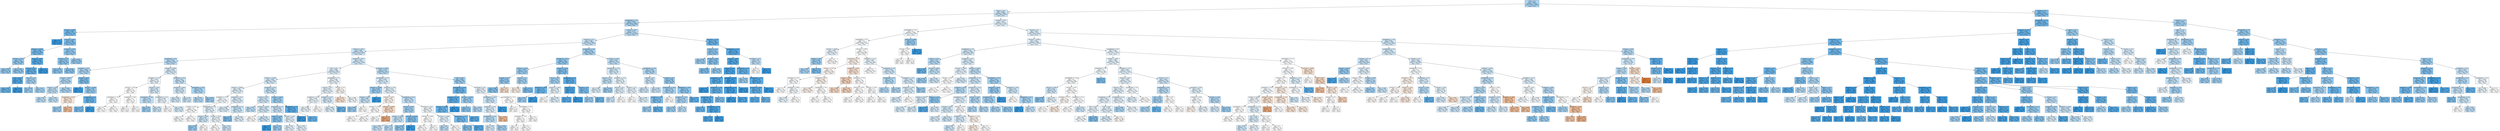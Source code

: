 digraph Tree {
node [shape=box, style="filled", color="black"] ;
0 [label="CCR <= 5.5\ngini = 0.462\nsamples = 25791\nvalue = [9327, 16464]\nclass = True", fillcolor="#a9d5f4"] ;
1 [label="nbproc <= 4.5\ngini = 0.489\nsamples = 16087\nvalue = [6877, 9210]\nclass = True", fillcolor="#cde6f8"] ;
0 -> 1 [labeldistance=2.5, labelangle=45, headlabel="True"] ;
2 [label="graphDepth <= 3.5\ngini = 0.463\nsamples = 5348\nvalue = [1950, 3398]\nclass = True", fillcolor="#abd5f4"] ;
1 -> 2 ;
3 [label="sdComp <= 0.065\ngini = 0.363\nsamples = 972\nvalue = [232, 740]\nclass = True", fillcolor="#77bced"] ;
2 -> 3 ;
4 [label="gini = 0.0\nsamples = 112\nvalue = [0, 112]\nclass = True", fillcolor="#399de5"] ;
3 -> 4 ;
5 [label="sdComp <= 0.65\ngini = 0.394\nsamples = 860\nvalue = [232, 628]\nclass = True", fillcolor="#82c1ef"] ;
3 -> 5 ;
6 [label="sdComm <= 0.065\ngini = 0.366\nsamples = 498\nvalue = [120, 378]\nclass = True", fillcolor="#78bced"] ;
5 -> 6 ;
7 [label="sdComm <= 0.02\ngini = 0.43\nsamples = 300\nvalue = [94, 206]\nclass = True", fillcolor="#93caf1"] ;
6 -> 7 ;
8 [label="gini = 0.432\nsamples = 114\nvalue = [36, 78]\nclass = True", fillcolor="#94caf1"] ;
7 -> 8 ;
9 [label="gini = 0.429\nsamples = 186\nvalue = [58, 128]\nclass = True", fillcolor="#93c9f1"] ;
7 -> 9 ;
10 [label="sdComm <= 0.65\ngini = 0.228\nsamples = 198\nvalue = [26, 172]\nclass = True", fillcolor="#57ace9"] ;
6 -> 10 ;
11 [label="sdComp <= 0.2\ngini = 0.296\nsamples = 144\nvalue = [26, 118]\nclass = True", fillcolor="#65b3eb"] ;
10 -> 11 ;
12 [label="CCR <= 0.55\ngini = 0.204\nsamples = 104\nvalue = [12, 92]\nclass = True", fillcolor="#53aae8"] ;
11 -> 12 ;
13 [label="gini = 0.312\nsamples = 62\nvalue = [12, 50]\nclass = True", fillcolor="#69b5eb"] ;
12 -> 13 ;
14 [label="gini = 0.0\nsamples = 42\nvalue = [0, 42]\nclass = True", fillcolor="#399de5"] ;
12 -> 14 ;
15 [label="sdComm <= 0.2\ngini = 0.455\nsamples = 40\nvalue = [14, 26]\nclass = True", fillcolor="#a4d2f3"] ;
11 -> 15 ;
16 [label="gini = 0.444\nsamples = 6\nvalue = [2, 4]\nclass = True", fillcolor="#9ccef2"] ;
15 -> 16 ;
17 [label="gini = 0.457\nsamples = 34\nvalue = [12, 22]\nclass = True", fillcolor="#a5d2f3"] ;
15 -> 17 ;
18 [label="gini = 0.0\nsamples = 54\nvalue = [0, 54]\nclass = True", fillcolor="#399de5"] ;
10 -> 18 ;
19 [label="sdComm <= 0.65\ngini = 0.427\nsamples = 362\nvalue = [112, 250]\nclass = True", fillcolor="#92c9f1"] ;
5 -> 19 ;
20 [label="sdComm <= 0.2\ngini = 0.417\nsamples = 162\nvalue = [48, 114]\nclass = True", fillcolor="#8cc6f0"] ;
19 -> 20 ;
21 [label="gini = 0.418\nsamples = 74\nvalue = [22, 52]\nclass = True", fillcolor="#8dc6f0"] ;
20 -> 21 ;
22 [label="gini = 0.416\nsamples = 88\nvalue = [26, 62]\nclass = True", fillcolor="#8cc6f0"] ;
20 -> 22 ;
23 [label="gini = 0.435\nsamples = 200\nvalue = [64, 136]\nclass = True", fillcolor="#96cbf1"] ;
19 -> 23 ;
24 [label="sdComp <= 0.65\ngini = 0.477\nsamples = 4376\nvalue = [1718, 2658]\nclass = True", fillcolor="#b9dcf6"] ;
2 -> 24 ;
25 [label="sdComm <= 0.2\ngini = 0.485\nsamples = 3918\nvalue = [1624, 2294]\nclass = True", fillcolor="#c5e2f7"] ;
24 -> 25 ;
26 [label="sdComm <= 0.02\ngini = 0.489\nsamples = 3334\nvalue = [1416, 1918]\nclass = True", fillcolor="#cbe5f8"] ;
25 -> 26 ;
27 [label="graphDepth <= 9.0\ngini = 0.476\nsamples = 956\nvalue = [374, 582]\nclass = True", fillcolor="#b8dcf6"] ;
26 -> 27 ;
28 [label="graphSize <= 22.5\ngini = 0.466\nsamples = 686\nvalue = [254, 432]\nclass = True", fillcolor="#add7f4"] ;
27 -> 28 ;
29 [label="sdComp <= 0.065\ngini = 0.472\nsamples = 624\nvalue = [238, 386]\nclass = True", fillcolor="#b3d9f5"] ;
28 -> 29 ;
30 [label="sdComp <= 0.02\ngini = 0.482\nsamples = 242\nvalue = [98, 144]\nclass = True", fillcolor="#c0e0f7"] ;
29 -> 30 ;
31 [label="gini = 0.48\nsamples = 90\nvalue = [36, 54]\nclass = True", fillcolor="#bddef6"] ;
30 -> 31 ;
32 [label="gini = 0.483\nsamples = 152\nvalue = [62, 90]\nclass = True", fillcolor="#c1e1f7"] ;
30 -> 32 ;
33 [label="gini = 0.464\nsamples = 382\nvalue = [140, 242]\nclass = True", fillcolor="#acd6f4"] ;
29 -> 33 ;
34 [label="sdComp <= 0.02\ngini = 0.383\nsamples = 62\nvalue = [16, 46]\nclass = True", fillcolor="#7ebfee"] ;
28 -> 34 ;
35 [label="gini = 0.0\nsamples = 12\nvalue = [0, 12]\nclass = True", fillcolor="#399de5"] ;
34 -> 35 ;
36 [label="sdComp <= 0.065\ngini = 0.435\nsamples = 50\nvalue = [16, 34]\nclass = True", fillcolor="#96cbf1"] ;
34 -> 36 ;
37 [label="graphDepth <= 6.5\ngini = 0.494\nsamples = 18\nvalue = [10, 8]\nclass = False", fillcolor="#fae6d7"] ;
36 -> 37 ;
38 [label="gini = 0.444\nsamples = 6\nvalue = [2, 4]\nclass = True", fillcolor="#9ccef2"] ;
37 -> 38 ;
39 [label="gini = 0.444\nsamples = 12\nvalue = [8, 4]\nclass = False", fillcolor="#f2c09c"] ;
37 -> 39 ;
40 [label="graphDepth <= 6.5\ngini = 0.305\nsamples = 32\nvalue = [6, 26]\nclass = True", fillcolor="#67b4eb"] ;
36 -> 40 ;
41 [label="gini = 0.375\nsamples = 24\nvalue = [6, 18]\nclass = True", fillcolor="#7bbeee"] ;
40 -> 41 ;
42 [label="gini = 0.0\nsamples = 8\nvalue = [0, 8]\nclass = True", fillcolor="#399de5"] ;
40 -> 42 ;
43 [label="sdComp <= 0.065\ngini = 0.494\nsamples = 270\nvalue = [120, 150]\nclass = True", fillcolor="#d7ebfa"] ;
27 -> 43 ;
44 [label="graphSize <= 75.0\ngini = 0.499\nsamples = 122\nvalue = [58, 64]\nclass = True", fillcolor="#ecf6fd"] ;
43 -> 44 ;
45 [label="sdComp <= 0.02\ngini = 0.5\nsamples = 68\nvalue = [34, 34]\nclass = False", fillcolor="#ffffff"] ;
44 -> 45 ;
46 [label="graphDepth <= 13.5\ngini = 0.5\nsamples = 44\nvalue = [22, 22]\nclass = False", fillcolor="#ffffff"] ;
45 -> 46 ;
47 [label="gini = 0.5\nsamples = 24\nvalue = [12, 12]\nclass = False", fillcolor="#ffffff"] ;
46 -> 47 ;
48 [label="gini = 0.5\nsamples = 20\nvalue = [10, 10]\nclass = False", fillcolor="#ffffff"] ;
46 -> 48 ;
49 [label="graphSize <= 40.0\ngini = 0.5\nsamples = 24\nvalue = [12, 12]\nclass = False", fillcolor="#ffffff"] ;
45 -> 49 ;
50 [label="gini = 0.5\nsamples = 12\nvalue = [6, 6]\nclass = False", fillcolor="#ffffff"] ;
49 -> 50 ;
51 [label="gini = 0.5\nsamples = 12\nvalue = [6, 6]\nclass = False", fillcolor="#ffffff"] ;
49 -> 51 ;
52 [label="sdComp <= 0.02\ngini = 0.494\nsamples = 54\nvalue = [24, 30]\nclass = True", fillcolor="#d7ebfa"] ;
44 -> 52 ;
53 [label="graphDepth <= 25.5\ngini = 0.48\nsamples = 20\nvalue = [8, 12]\nclass = True", fillcolor="#bddef6"] ;
52 -> 53 ;
54 [label="gini = 0.444\nsamples = 6\nvalue = [2, 4]\nclass = True", fillcolor="#9ccef2"] ;
53 -> 54 ;
55 [label="gini = 0.49\nsamples = 14\nvalue = [6, 8]\nclass = True", fillcolor="#cee6f8"] ;
53 -> 55 ;
56 [label="graphDepth <= 25.5\ngini = 0.498\nsamples = 34\nvalue = [16, 18]\nclass = True", fillcolor="#e9f4fc"] ;
52 -> 56 ;
57 [label="gini = 0.5\nsamples = 16\nvalue = [8, 8]\nclass = False", fillcolor="#ffffff"] ;
56 -> 57 ;
58 [label="gini = 0.494\nsamples = 18\nvalue = [8, 10]\nclass = True", fillcolor="#d7ebfa"] ;
56 -> 58 ;
59 [label="graphSize <= 75.0\ngini = 0.487\nsamples = 148\nvalue = [62, 86]\nclass = True", fillcolor="#c8e4f8"] ;
43 -> 59 ;
60 [label="graphSize <= 40.0\ngini = 0.492\nsamples = 110\nvalue = [48, 62]\nclass = True", fillcolor="#d2e9f9"] ;
59 -> 60 ;
61 [label="gini = 0.492\nsamples = 96\nvalue = [42, 54]\nclass = True", fillcolor="#d3e9f9"] ;
60 -> 61 ;
62 [label="gini = 0.49\nsamples = 14\nvalue = [6, 8]\nclass = True", fillcolor="#cee6f8"] ;
60 -> 62 ;
63 [label="graphDepth <= 25.5\ngini = 0.465\nsamples = 38\nvalue = [14, 24]\nclass = True", fillcolor="#acd6f4"] ;
59 -> 63 ;
64 [label="gini = 0.473\nsamples = 26\nvalue = [10, 16]\nclass = True", fillcolor="#b5daf5"] ;
63 -> 64 ;
65 [label="gini = 0.444\nsamples = 12\nvalue = [4, 8]\nclass = True", fillcolor="#9ccef2"] ;
63 -> 65 ;
66 [label="graphSize <= 40.0\ngini = 0.492\nsamples = 2378\nvalue = [1042, 1336]\nclass = True", fillcolor="#d3e9f9"] ;
26 -> 66 ;
67 [label="CCR <= 0.55\ngini = 0.495\nsamples = 1862\nvalue = [840, 1022]\nclass = True", fillcolor="#dceefa"] ;
66 -> 67 ;
68 [label="sdComm <= 0.065\ngini = 0.494\nsamples = 1400\nvalue = [622, 778]\nclass = True", fillcolor="#d7ebfa"] ;
67 -> 68 ;
69 [label="sdComp <= 0.065\ngini = 0.497\nsamples = 804\nvalue = [372, 432]\nclass = True", fillcolor="#e4f1fb"] ;
68 -> 69 ;
70 [label="graphSize <= 22.5\ngini = 0.5\nsamples = 288\nvalue = [140, 148]\nclass = True", fillcolor="#f4fafe"] ;
69 -> 70 ;
71 [label="sdComp <= 0.02\ngini = 0.5\nsamples = 214\nvalue = [106, 108]\nclass = True", fillcolor="#fbfdff"] ;
70 -> 71 ;
72 [label="gini = 0.5\nsamples = 110\nvalue = [54, 56]\nclass = True", fillcolor="#f8fcfe"] ;
71 -> 72 ;
73 [label="gini = 0.5\nsamples = 104\nvalue = [52, 52]\nclass = False", fillcolor="#ffffff"] ;
71 -> 73 ;
74 [label="graphDepth <= 7.5\ngini = 0.497\nsamples = 74\nvalue = [34, 40]\nclass = True", fillcolor="#e1f0fb"] ;
70 -> 74 ;
75 [label="sdComp <= 0.02\ngini = 0.49\nsamples = 28\nvalue = [12, 16]\nclass = True", fillcolor="#cee6f8"] ;
74 -> 75 ;
76 [label="gini = 0.444\nsamples = 12\nvalue = [4, 8]\nclass = True", fillcolor="#9ccef2"] ;
75 -> 76 ;
77 [label="gini = 0.5\nsamples = 16\nvalue = [8, 8]\nclass = False", fillcolor="#ffffff"] ;
75 -> 77 ;
78 [label="sdComp <= 0.02\ngini = 0.499\nsamples = 46\nvalue = [22, 24]\nclass = True", fillcolor="#eff7fd"] ;
74 -> 78 ;
79 [label="gini = 0.5\nsamples = 32\nvalue = [16, 16]\nclass = False", fillcolor="#ffffff"] ;
78 -> 79 ;
80 [label="gini = 0.49\nsamples = 14\nvalue = [6, 8]\nclass = True", fillcolor="#cee6f8"] ;
78 -> 80 ;
81 [label="graphSize <= 22.5\ngini = 0.495\nsamples = 516\nvalue = [232, 284]\nclass = True", fillcolor="#dbedfa"] ;
69 -> 81 ;
82 [label="gini = 0.496\nsamples = 464\nvalue = [210, 254]\nclass = True", fillcolor="#ddeefa"] ;
81 -> 82 ;
83 [label="graphDepth <= 7.5\ngini = 0.488\nsamples = 52\nvalue = [22, 30]\nclass = True", fillcolor="#cae5f8"] ;
81 -> 83 ;
84 [label="gini = 0.375\nsamples = 8\nvalue = [2, 6]\nclass = True", fillcolor="#7bbeee"] ;
83 -> 84 ;
85 [label="gini = 0.496\nsamples = 44\nvalue = [20, 24]\nclass = True", fillcolor="#deeffb"] ;
83 -> 85 ;
86 [label="graphSize <= 22.5\ngini = 0.487\nsamples = 596\nvalue = [250, 346]\nclass = True", fillcolor="#c8e4f8"] ;
68 -> 86 ;
87 [label="sdComp <= 0.02\ngini = 0.491\nsamples = 502\nvalue = [218, 284]\nclass = True", fillcolor="#d1e8f9"] ;
86 -> 87 ;
88 [label="gini = 0.482\nsamples = 74\nvalue = [30, 44]\nclass = True", fillcolor="#c0e0f7"] ;
87 -> 88 ;
89 [label="sdComp <= 0.065\ngini = 0.493\nsamples = 428\nvalue = [188, 240]\nclass = True", fillcolor="#d4eaf9"] ;
87 -> 89 ;
90 [label="gini = 0.5\nsamples = 56\nvalue = [28, 28]\nclass = False", fillcolor="#ffffff"] ;
89 -> 90 ;
91 [label="gini = 0.49\nsamples = 372\nvalue = [160, 212]\nclass = True", fillcolor="#cee7f9"] ;
89 -> 91 ;
92 [label="sdComp <= 0.065\ngini = 0.449\nsamples = 94\nvalue = [32, 62]\nclass = True", fillcolor="#9fd0f2"] ;
86 -> 92 ;
93 [label="graphDepth <= 7.5\ngini = 0.489\nsamples = 66\nvalue = [28, 38]\nclass = True", fillcolor="#cbe5f8"] ;
92 -> 93 ;
94 [label="sdComp <= 0.02\ngini = 0.408\nsamples = 14\nvalue = [4, 10]\nclass = True", fillcolor="#88c4ef"] ;
93 -> 94 ;
95 [label="gini = 0.0\nsamples = 2\nvalue = [0, 2]\nclass = True", fillcolor="#399de5"] ;
94 -> 95 ;
96 [label="gini = 0.444\nsamples = 12\nvalue = [4, 8]\nclass = True", fillcolor="#9ccef2"] ;
94 -> 96 ;
97 [label="sdComp <= 0.02\ngini = 0.497\nsamples = 52\nvalue = [24, 28]\nclass = True", fillcolor="#e3f1fb"] ;
93 -> 97 ;
98 [label="gini = 0.497\nsamples = 26\nvalue = [12, 14]\nclass = True", fillcolor="#e3f1fb"] ;
97 -> 98 ;
99 [label="gini = 0.497\nsamples = 26\nvalue = [12, 14]\nclass = True", fillcolor="#e3f1fb"] ;
97 -> 99 ;
100 [label="graphDepth <= 7.5\ngini = 0.245\nsamples = 28\nvalue = [4, 24]\nclass = True", fillcolor="#5aade9"] ;
92 -> 100 ;
101 [label="gini = 0.0\nsamples = 8\nvalue = [0, 8]\nclass = True", fillcolor="#399de5"] ;
100 -> 101 ;
102 [label="gini = 0.32\nsamples = 20\nvalue = [4, 16]\nclass = True", fillcolor="#6ab6ec"] ;
100 -> 102 ;
103 [label="graphDepth <= 7.5\ngini = 0.498\nsamples = 462\nvalue = [218, 244]\nclass = True", fillcolor="#eaf5fc"] ;
67 -> 103 ;
104 [label="sdComp <= 0.2\ngini = 0.497\nsamples = 376\nvalue = [174, 202]\nclass = True", fillcolor="#e4f1fb"] ;
103 -> 104 ;
105 [label="graphSize <= 22.5\ngini = 0.499\nsamples = 226\nvalue = [108, 118]\nclass = True", fillcolor="#eef7fd"] ;
104 -> 105 ;
106 [label="gini = 0.499\nsamples = 206\nvalue = [98, 108]\nclass = True", fillcolor="#edf6fd"] ;
105 -> 106 ;
107 [label="gini = 0.5\nsamples = 20\nvalue = [10, 10]\nclass = False", fillcolor="#ffffff"] ;
105 -> 107 ;
108 [label="graphSize <= 22.5\ngini = 0.493\nsamples = 150\nvalue = [66, 84]\nclass = True", fillcolor="#d5eaf9"] ;
104 -> 108 ;
109 [label="gini = 0.496\nsamples = 140\nvalue = [64, 76]\nclass = True", fillcolor="#e0f0fb"] ;
108 -> 109 ;
110 [label="gini = 0.32\nsamples = 10\nvalue = [2, 8]\nclass = True", fillcolor="#6ab6ec"] ;
108 -> 110 ;
111 [label="sdComp <= 0.2\ngini = 0.5\nsamples = 86\nvalue = [44, 42]\nclass = False", fillcolor="#fef9f6"] ;
103 -> 111 ;
112 [label="gini = 0.49\nsamples = 28\nvalue = [16, 12]\nclass = False", fillcolor="#f8e0ce"] ;
111 -> 112 ;
113 [label="gini = 0.499\nsamples = 58\nvalue = [28, 30]\nclass = True", fillcolor="#f2f8fd"] ;
111 -> 113 ;
114 [label="sdComp <= 0.065\ngini = 0.476\nsamples = 516\nvalue = [202, 314]\nclass = True", fillcolor="#b8dcf6"] ;
66 -> 114 ;
115 [label="graphDepth <= 12.5\ngini = 0.494\nsamples = 256\nvalue = [114, 142]\nclass = True", fillcolor="#d8ecfa"] ;
114 -> 115 ;
116 [label="sdComm <= 0.065\ngini = 0.444\nsamples = 30\nvalue = [10, 20]\nclass = True", fillcolor="#9ccef2"] ;
115 -> 116 ;
117 [label="sdComp <= 0.02\ngini = 0.486\nsamples = 24\nvalue = [10, 14]\nclass = True", fillcolor="#c6e3f8"] ;
116 -> 117 ;
118 [label="gini = 0.444\nsamples = 12\nvalue = [4, 8]\nclass = True", fillcolor="#9ccef2"] ;
117 -> 118 ;
119 [label="gini = 0.5\nsamples = 12\nvalue = [6, 6]\nclass = False", fillcolor="#ffffff"] ;
117 -> 119 ;
120 [label="gini = 0.0\nsamples = 6\nvalue = [0, 6]\nclass = True", fillcolor="#399de5"] ;
116 -> 120 ;
121 [label="graphSize <= 75.0\ngini = 0.497\nsamples = 226\nvalue = [104, 122]\nclass = True", fillcolor="#e2f1fb"] ;
115 -> 121 ;
122 [label="sdComp <= 0.02\ngini = 0.499\nsamples = 108\nvalue = [56, 52]\nclass = False", fillcolor="#fdf6f1"] ;
121 -> 122 ;
123 [label="sdComm <= 0.065\ngini = 0.5\nsamples = 84\nvalue = [42, 42]\nclass = False", fillcolor="#ffffff"] ;
122 -> 123 ;
124 [label="gini = 0.5\nsamples = 24\nvalue = [12, 12]\nclass = False", fillcolor="#ffffff"] ;
123 -> 124 ;
125 [label="gini = 0.5\nsamples = 60\nvalue = [30, 30]\nclass = False", fillcolor="#ffffff"] ;
123 -> 125 ;
126 [label="sdComm <= 0.065\ngini = 0.486\nsamples = 24\nvalue = [14, 10]\nclass = False", fillcolor="#f8dbc6"] ;
122 -> 126 ;
127 [label="gini = 0.5\nsamples = 16\nvalue = [8, 8]\nclass = False", fillcolor="#ffffff"] ;
126 -> 127 ;
128 [label="gini = 0.375\nsamples = 8\nvalue = [6, 2]\nclass = False", fillcolor="#eeab7b"] ;
126 -> 128 ;
129 [label="graphDepth <= 25.5\ngini = 0.483\nsamples = 118\nvalue = [48, 70]\nclass = True", fillcolor="#c1e0f7"] ;
121 -> 129 ;
130 [label="sdComp <= 0.02\ngini = 0.451\nsamples = 64\nvalue = [22, 42]\nclass = True", fillcolor="#a1d0f3"] ;
129 -> 130 ;
131 [label="sdComm <= 0.065\ngini = 0.484\nsamples = 34\nvalue = [14, 20]\nclass = True", fillcolor="#c4e2f7"] ;
130 -> 131 ;
132 [label="gini = 0.486\nsamples = 24\nvalue = [10, 14]\nclass = True", fillcolor="#c6e3f8"] ;
131 -> 132 ;
133 [label="gini = 0.48\nsamples = 10\nvalue = [4, 6]\nclass = True", fillcolor="#bddef6"] ;
131 -> 133 ;
134 [label="sdComm <= 0.065\ngini = 0.391\nsamples = 30\nvalue = [8, 22]\nclass = True", fillcolor="#81c1ee"] ;
130 -> 134 ;
135 [label="gini = 0.426\nsamples = 26\nvalue = [8, 18]\nclass = True", fillcolor="#91c9f1"] ;
134 -> 135 ;
136 [label="gini = 0.0\nsamples = 4\nvalue = [0, 4]\nclass = True", fillcolor="#399de5"] ;
134 -> 136 ;
137 [label="sdComp <= 0.02\ngini = 0.499\nsamples = 54\nvalue = [26, 28]\nclass = True", fillcolor="#f1f8fd"] ;
129 -> 137 ;
138 [label="sdComm <= 0.065\ngini = 0.5\nsamples = 24\nvalue = [12, 12]\nclass = False", fillcolor="#ffffff"] ;
137 -> 138 ;
139 [label="gini = 0.5\nsamples = 20\nvalue = [10, 10]\nclass = False", fillcolor="#ffffff"] ;
138 -> 139 ;
140 [label="gini = 0.5\nsamples = 4\nvalue = [2, 2]\nclass = False", fillcolor="#ffffff"] ;
138 -> 140 ;
141 [label="sdComm <= 0.065\ngini = 0.498\nsamples = 30\nvalue = [14, 16]\nclass = True", fillcolor="#e6f3fc"] ;
137 -> 141 ;
142 [label="gini = 0.48\nsamples = 10\nvalue = [4, 6]\nclass = True", fillcolor="#bddef6"] ;
141 -> 142 ;
143 [label="gini = 0.5\nsamples = 20\nvalue = [10, 10]\nclass = False", fillcolor="#ffffff"] ;
141 -> 143 ;
144 [label="CCR <= 0.55\ngini = 0.448\nsamples = 260\nvalue = [88, 172]\nclass = True", fillcolor="#9ecff2"] ;
114 -> 144 ;
145 [label="graphDepth <= 25.5\ngini = 0.328\nsamples = 126\nvalue = [26, 100]\nclass = True", fillcolor="#6cb6ec"] ;
144 -> 145 ;
146 [label="graphSize <= 75.0\ngini = 0.263\nsamples = 90\nvalue = [14, 76]\nclass = True", fillcolor="#5dafea"] ;
145 -> 146 ;
147 [label="sdComm <= 0.065\ngini = 0.32\nsamples = 70\nvalue = [14, 56]\nclass = True", fillcolor="#6ab6ec"] ;
146 -> 147 ;
148 [label="graphDepth <= 12.5\ngini = 0.351\nsamples = 44\nvalue = [10, 34]\nclass = True", fillcolor="#73baed"] ;
147 -> 148 ;
149 [label="gini = 0.391\nsamples = 30\nvalue = [8, 22]\nclass = True", fillcolor="#81c1ee"] ;
148 -> 149 ;
150 [label="gini = 0.245\nsamples = 14\nvalue = [2, 12]\nclass = True", fillcolor="#5aade9"] ;
148 -> 150 ;
151 [label="gini = 0.26\nsamples = 26\nvalue = [4, 22]\nclass = True", fillcolor="#5dafea"] ;
147 -> 151 ;
152 [label="gini = 0.0\nsamples = 20\nvalue = [0, 20]\nclass = True", fillcolor="#399de5"] ;
146 -> 152 ;
153 [label="sdComm <= 0.065\ngini = 0.444\nsamples = 36\nvalue = [12, 24]\nclass = True", fillcolor="#9ccef2"] ;
145 -> 153 ;
154 [label="gini = 0.42\nsamples = 20\nvalue = [6, 14]\nclass = True", fillcolor="#8ec7f0"] ;
153 -> 154 ;
155 [label="gini = 0.469\nsamples = 16\nvalue = [6, 10]\nclass = True", fillcolor="#b0d8f5"] ;
153 -> 155 ;
156 [label="sdComp <= 0.2\ngini = 0.497\nsamples = 134\nvalue = [62, 72]\nclass = True", fillcolor="#e4f1fb"] ;
144 -> 156 ;
157 [label="graphDepth <= 25.5\ngini = 0.487\nsamples = 62\nvalue = [26, 36]\nclass = True", fillcolor="#c8e4f8"] ;
156 -> 157 ;
158 [label="graphSize <= 75.0\ngini = 0.495\nsamples = 58\nvalue = [26, 32]\nclass = True", fillcolor="#daedfa"] ;
157 -> 158 ;
159 [label="graphDepth <= 12.5\ngini = 0.476\nsamples = 46\nvalue = [18, 28]\nclass = True", fillcolor="#b8dcf6"] ;
158 -> 159 ;
160 [label="gini = 0.494\nsamples = 18\nvalue = [8, 10]\nclass = True", fillcolor="#d7ebfa"] ;
159 -> 160 ;
161 [label="gini = 0.459\nsamples = 28\nvalue = [10, 18]\nclass = True", fillcolor="#a7d3f3"] ;
159 -> 161 ;
162 [label="gini = 0.444\nsamples = 12\nvalue = [8, 4]\nclass = False", fillcolor="#f2c09c"] ;
158 -> 162 ;
163 [label="gini = 0.0\nsamples = 4\nvalue = [0, 4]\nclass = True", fillcolor="#399de5"] ;
157 -> 163 ;
164 [label="graphDepth <= 12.5\ngini = 0.5\nsamples = 72\nvalue = [36, 36]\nclass = False", fillcolor="#ffffff"] ;
156 -> 164 ;
165 [label="gini = 0.5\nsamples = 16\nvalue = [8, 8]\nclass = False", fillcolor="#ffffff"] ;
164 -> 165 ;
166 [label="graphDepth <= 25.5\ngini = 0.5\nsamples = 56\nvalue = [28, 28]\nclass = False", fillcolor="#ffffff"] ;
164 -> 166 ;
167 [label="graphSize <= 75.0\ngini = 0.5\nsamples = 44\nvalue = [22, 22]\nclass = False", fillcolor="#ffffff"] ;
166 -> 167 ;
168 [label="gini = 0.5\nsamples = 16\nvalue = [8, 8]\nclass = False", fillcolor="#ffffff"] ;
167 -> 168 ;
169 [label="gini = 0.5\nsamples = 28\nvalue = [14, 14]\nclass = False", fillcolor="#ffffff"] ;
167 -> 169 ;
170 [label="gini = 0.5\nsamples = 12\nvalue = [6, 6]\nclass = False", fillcolor="#ffffff"] ;
166 -> 170 ;
171 [label="graphDepth <= 9.0\ngini = 0.459\nsamples = 584\nvalue = [208, 376]\nclass = True", fillcolor="#a7d3f3"] ;
25 -> 171 ;
172 [label="graphSize <= 22.5\ngini = 0.43\nsamples = 300\nvalue = [94, 206]\nclass = True", fillcolor="#93caf1"] ;
171 -> 172 ;
173 [label="sdComm <= 0.65\ngini = 0.444\nsamples = 210\nvalue = [70, 140]\nclass = True", fillcolor="#9ccef2"] ;
172 -> 173 ;
174 [label="sdComp <= 0.2\ngini = 0.433\nsamples = 120\nvalue = [38, 82]\nclass = True", fillcolor="#95caf1"] ;
173 -> 174 ;
175 [label="gini = 0.406\nsamples = 106\nvalue = [30, 76]\nclass = True", fillcolor="#87c4ef"] ;
174 -> 175 ;
176 [label="gini = 0.49\nsamples = 14\nvalue = [8, 6]\nclass = False", fillcolor="#f8e0ce"] ;
174 -> 176 ;
177 [label="sdComp <= 0.2\ngini = 0.458\nsamples = 90\nvalue = [32, 58]\nclass = True", fillcolor="#a6d3f3"] ;
173 -> 177 ;
178 [label="gini = 0.498\nsamples = 34\nvalue = [18, 16]\nclass = False", fillcolor="#fcf1e9"] ;
177 -> 178 ;
179 [label="gini = 0.375\nsamples = 56\nvalue = [14, 42]\nclass = True", fillcolor="#7bbeee"] ;
177 -> 179 ;
180 [label="sdComm <= 0.65\ngini = 0.391\nsamples = 90\nvalue = [24, 66]\nclass = True", fillcolor="#81c1ee"] ;
172 -> 180 ;
181 [label="sdComp <= 0.2\ngini = 0.461\nsamples = 50\nvalue = [18, 32]\nclass = True", fillcolor="#a8d4f4"] ;
180 -> 181 ;
182 [label="graphSize <= 40.0\ngini = 0.32\nsamples = 20\nvalue = [4, 16]\nclass = True", fillcolor="#6ab6ec"] ;
181 -> 182 ;
183 [label="gini = 0.444\nsamples = 12\nvalue = [4, 8]\nclass = True", fillcolor="#9ccef2"] ;
182 -> 183 ;
184 [label="gini = 0.0\nsamples = 8\nvalue = [0, 8]\nclass = True", fillcolor="#399de5"] ;
182 -> 184 ;
185 [label="graphSize <= 40.0\ngini = 0.498\nsamples = 30\nvalue = [14, 16]\nclass = True", fillcolor="#e6f3fc"] ;
181 -> 185 ;
186 [label="gini = 0.5\nsamples = 8\nvalue = [4, 4]\nclass = False", fillcolor="#ffffff"] ;
185 -> 186 ;
187 [label="gini = 0.496\nsamples = 22\nvalue = [10, 12]\nclass = True", fillcolor="#deeffb"] ;
185 -> 187 ;
188 [label="graphDepth <= 6.5\ngini = 0.255\nsamples = 40\nvalue = [6, 34]\nclass = True", fillcolor="#5caeea"] ;
180 -> 188 ;
189 [label="sdComp <= 0.2\ngini = 0.153\nsamples = 24\nvalue = [2, 22]\nclass = True", fillcolor="#4ba6e7"] ;
188 -> 189 ;
190 [label="gini = 0.245\nsamples = 14\nvalue = [2, 12]\nclass = True", fillcolor="#5aade9"] ;
189 -> 190 ;
191 [label="gini = 0.0\nsamples = 10\nvalue = [0, 10]\nclass = True", fillcolor="#399de5"] ;
189 -> 191 ;
192 [label="sdComp <= 0.2\ngini = 0.375\nsamples = 16\nvalue = [4, 12]\nclass = True", fillcolor="#7bbeee"] ;
188 -> 192 ;
193 [label="gini = 0.444\nsamples = 6\nvalue = [2, 4]\nclass = True", fillcolor="#9ccef2"] ;
192 -> 193 ;
194 [label="gini = 0.32\nsamples = 10\nvalue = [2, 8]\nclass = True", fillcolor="#6ab6ec"] ;
192 -> 194 ;
195 [label="sdComm <= 0.65\ngini = 0.481\nsamples = 284\nvalue = [114, 170]\nclass = True", fillcolor="#bedff6"] ;
171 -> 195 ;
196 [label="graphDepth <= 13.5\ngini = 0.492\nsamples = 124\nvalue = [54, 70]\nclass = True", fillcolor="#d2e9f9"] ;
195 -> 196 ;
197 [label="sdComp <= 0.2\ngini = 0.484\nsamples = 68\nvalue = [28, 40]\nclass = True", fillcolor="#c4e2f7"] ;
196 -> 197 ;
198 [label="gini = 0.496\nsamples = 44\nvalue = [20, 24]\nclass = True", fillcolor="#deeffb"] ;
197 -> 198 ;
199 [label="gini = 0.444\nsamples = 24\nvalue = [8, 16]\nclass = True", fillcolor="#9ccef2"] ;
197 -> 199 ;
200 [label="graphSize <= 75.0\ngini = 0.497\nsamples = 56\nvalue = [26, 30]\nclass = True", fillcolor="#e5f2fc"] ;
196 -> 200 ;
201 [label="sdComp <= 0.2\ngini = 0.496\nsamples = 22\nvalue = [10, 12]\nclass = True", fillcolor="#deeffb"] ;
200 -> 201 ;
202 [label="gini = 0.49\nsamples = 14\nvalue = [6, 8]\nclass = True", fillcolor="#cee6f8"] ;
201 -> 202 ;
203 [label="gini = 0.5\nsamples = 8\nvalue = [4, 4]\nclass = False", fillcolor="#ffffff"] ;
201 -> 203 ;
204 [label="sdComp <= 0.2\ngini = 0.498\nsamples = 34\nvalue = [16, 18]\nclass = True", fillcolor="#e9f4fc"] ;
200 -> 204 ;
205 [label="gini = 0.5\nsamples = 12\nvalue = [6, 6]\nclass = False", fillcolor="#ffffff"] ;
204 -> 205 ;
206 [label="gini = 0.496\nsamples = 22\nvalue = [10, 12]\nclass = True", fillcolor="#deeffb"] ;
204 -> 206 ;
207 [label="graphDepth <= 13.5\ngini = 0.469\nsamples = 160\nvalue = [60, 100]\nclass = True", fillcolor="#b0d8f5"] ;
195 -> 207 ;
208 [label="sdComp <= 0.2\ngini = 0.489\nsamples = 80\nvalue = [34, 46]\nclass = True", fillcolor="#cbe5f8"] ;
207 -> 208 ;
209 [label="gini = 0.49\nsamples = 28\nvalue = [12, 16]\nclass = True", fillcolor="#cee6f8"] ;
208 -> 209 ;
210 [label="gini = 0.488\nsamples = 52\nvalue = [22, 30]\nclass = True", fillcolor="#cae5f8"] ;
208 -> 210 ;
211 [label="sdComp <= 0.2\ngini = 0.439\nsamples = 80\nvalue = [26, 54]\nclass = True", fillcolor="#98ccf2"] ;
207 -> 211 ;
212 [label="graphDepth <= 25.5\ngini = 0.455\nsamples = 40\nvalue = [14, 26]\nclass = True", fillcolor="#a4d2f3"] ;
211 -> 212 ;
213 [label="graphSize <= 75.0\ngini = 0.375\nsamples = 24\nvalue = [6, 18]\nclass = True", fillcolor="#7bbeee"] ;
212 -> 213 ;
214 [label="gini = 0.444\nsamples = 12\nvalue = [4, 8]\nclass = True", fillcolor="#9ccef2"] ;
213 -> 214 ;
215 [label="gini = 0.278\nsamples = 12\nvalue = [2, 10]\nclass = True", fillcolor="#61b1ea"] ;
213 -> 215 ;
216 [label="gini = 0.5\nsamples = 16\nvalue = [8, 8]\nclass = False", fillcolor="#ffffff"] ;
212 -> 216 ;
217 [label="graphDepth <= 25.5\ngini = 0.42\nsamples = 40\nvalue = [12, 28]\nclass = True", fillcolor="#8ec7f0"] ;
211 -> 217 ;
218 [label="graphSize <= 75.0\ngini = 0.459\nsamples = 28\nvalue = [10, 18]\nclass = True", fillcolor="#a7d3f3"] ;
217 -> 218 ;
219 [label="gini = 0.444\nsamples = 18\nvalue = [6, 12]\nclass = True", fillcolor="#9ccef2"] ;
218 -> 219 ;
220 [label="gini = 0.48\nsamples = 10\nvalue = [4, 6]\nclass = True", fillcolor="#bddef6"] ;
218 -> 220 ;
221 [label="gini = 0.278\nsamples = 12\nvalue = [2, 10]\nclass = True", fillcolor="#61b1ea"] ;
217 -> 221 ;
222 [label="graphSize <= 22.5\ngini = 0.326\nsamples = 458\nvalue = [94, 364]\nclass = True", fillcolor="#6cb6ec"] ;
24 -> 222 ;
223 [label="sdComm <= 0.2\ngini = 0.422\nsamples = 192\nvalue = [58, 134]\nclass = True", fillcolor="#8fc7f0"] ;
222 -> 223 ;
224 [label="gini = 0.444\nsamples = 66\nvalue = [22, 44]\nclass = True", fillcolor="#9ccef2"] ;
223 -> 224 ;
225 [label="sdComm <= 0.65\ngini = 0.408\nsamples = 126\nvalue = [36, 90]\nclass = True", fillcolor="#88c4ef"] ;
223 -> 225 ;
226 [label="gini = 0.388\nsamples = 76\nvalue = [20, 56]\nclass = True", fillcolor="#80c0ee"] ;
225 -> 226 ;
227 [label="gini = 0.435\nsamples = 50\nvalue = [16, 34]\nclass = True", fillcolor="#96cbf1"] ;
225 -> 227 ;
228 [label="graphDepth <= 25.5\ngini = 0.234\nsamples = 266\nvalue = [36, 230]\nclass = True", fillcolor="#58ace9"] ;
222 -> 228 ;
229 [label="sdComm <= 0.65\ngini = 0.202\nsamples = 246\nvalue = [28, 218]\nclass = True", fillcolor="#52aae8"] ;
228 -> 229 ;
230 [label="sdComm <= 0.2\ngini = 0.144\nsamples = 154\nvalue = [12, 142]\nclass = True", fillcolor="#4aa5e7"] ;
229 -> 230 ;
231 [label="graphDepth <= 6.5\ngini = 0.229\nsamples = 76\nvalue = [10, 66]\nclass = True", fillcolor="#57ace9"] ;
230 -> 231 ;
232 [label="gini = 0.0\nsamples = 16\nvalue = [0, 16]\nclass = True", fillcolor="#399de5"] ;
231 -> 232 ;
233 [label="graphSize <= 75.0\ngini = 0.278\nsamples = 60\nvalue = [10, 50]\nclass = True", fillcolor="#61b1ea"] ;
231 -> 233 ;
234 [label="graphDepth <= 9.0\ngini = 0.236\nsamples = 44\nvalue = [6, 38]\nclass = True", fillcolor="#58ace9"] ;
233 -> 234 ;
235 [label="gini = 0.32\nsamples = 20\nvalue = [4, 16]\nclass = True", fillcolor="#6ab6ec"] ;
234 -> 235 ;
236 [label="graphDepth <= 13.5\ngini = 0.153\nsamples = 24\nvalue = [2, 22]\nclass = True", fillcolor="#4ba6e7"] ;
234 -> 236 ;
237 [label="gini = 0.198\nsamples = 18\nvalue = [2, 16]\nclass = True", fillcolor="#52a9e8"] ;
236 -> 237 ;
238 [label="gini = 0.0\nsamples = 6\nvalue = [0, 6]\nclass = True", fillcolor="#399de5"] ;
236 -> 238 ;
239 [label="gini = 0.375\nsamples = 16\nvalue = [4, 12]\nclass = True", fillcolor="#7bbeee"] ;
233 -> 239 ;
240 [label="graphSize <= 40.0\ngini = 0.05\nsamples = 78\nvalue = [2, 76]\nclass = True", fillcolor="#3ea0e6"] ;
230 -> 240 ;
241 [label="graphDepth <= 7.5\ngini = 0.095\nsamples = 40\nvalue = [2, 38]\nclass = True", fillcolor="#43a2e6"] ;
240 -> 241 ;
242 [label="gini = 0.0\nsamples = 22\nvalue = [0, 22]\nclass = True", fillcolor="#399de5"] ;
241 -> 242 ;
243 [label="gini = 0.198\nsamples = 18\nvalue = [2, 16]\nclass = True", fillcolor="#52a9e8"] ;
241 -> 243 ;
244 [label="gini = 0.0\nsamples = 38\nvalue = [0, 38]\nclass = True", fillcolor="#399de5"] ;
240 -> 244 ;
245 [label="graphDepth <= 6.5\ngini = 0.287\nsamples = 92\nvalue = [16, 76]\nclass = True", fillcolor="#63b2ea"] ;
229 -> 245 ;
246 [label="gini = 0.444\nsamples = 18\nvalue = [6, 12]\nclass = True", fillcolor="#9ccef2"] ;
245 -> 246 ;
247 [label="graphDepth <= 13.5\ngini = 0.234\nsamples = 74\nvalue = [10, 64]\nclass = True", fillcolor="#58ace9"] ;
245 -> 247 ;
248 [label="graphSize <= 40.0\ngini = 0.278\nsamples = 60\nvalue = [10, 50]\nclass = True", fillcolor="#61b1ea"] ;
247 -> 248 ;
249 [label="gini = 0.269\nsamples = 50\nvalue = [8, 42]\nclass = True", fillcolor="#5fb0ea"] ;
248 -> 249 ;
250 [label="gini = 0.32\nsamples = 10\nvalue = [2, 8]\nclass = True", fillcolor="#6ab6ec"] ;
248 -> 250 ;
251 [label="gini = 0.0\nsamples = 14\nvalue = [0, 14]\nclass = True", fillcolor="#399de5"] ;
247 -> 251 ;
252 [label="sdComm <= 0.2\ngini = 0.48\nsamples = 20\nvalue = [8, 12]\nclass = True", fillcolor="#bddef6"] ;
228 -> 252 ;
253 [label="gini = 0.5\nsamples = 16\nvalue = [8, 8]\nclass = False", fillcolor="#ffffff"] ;
252 -> 253 ;
254 [label="gini = 0.0\nsamples = 4\nvalue = [0, 4]\nclass = True", fillcolor="#399de5"] ;
252 -> 254 ;
255 [label="sdComm <= 0.02\ngini = 0.497\nsamples = 10739\nvalue = [4927, 5812]\nclass = True", fillcolor="#e1f0fb"] ;
1 -> 255 ;
256 [label="graphDepth <= 25.5\ngini = 0.5\nsamples = 2268\nvalue = [1104, 1164]\nclass = True", fillcolor="#f5fafe"] ;
255 -> 256 ;
257 [label="graphDepth <= 3.5\ngini = 0.5\nsamples = 2218\nvalue = [1088, 1130]\nclass = True", fillcolor="#f8fbfe"] ;
256 -> 257 ;
258 [label="sdComp <= 0.065\ngini = 0.498\nsamples = 512\nvalue = [240, 272]\nclass = True", fillcolor="#e8f3fc"] ;
257 -> 258 ;
259 [label="sdComp <= 0.02\ngini = 0.444\nsamples = 96\nvalue = [32, 64]\nclass = True", fillcolor="#9ccef2"] ;
258 -> 259 ;
260 [label="gini = 0.461\nsamples = 72\nvalue = [26, 46]\nclass = True", fillcolor="#a9d4f4"] ;
259 -> 260 ;
261 [label="gini = 0.375\nsamples = 24\nvalue = [6, 18]\nclass = True", fillcolor="#7bbeee"] ;
259 -> 261 ;
262 [label="gini = 0.5\nsamples = 416\nvalue = [208, 208]\nclass = False", fillcolor="#ffffff"] ;
258 -> 262 ;
263 [label="sdComp <= 0.065\ngini = 0.5\nsamples = 1706\nvalue = [848, 858]\nclass = True", fillcolor="#fdfeff"] ;
257 -> 263 ;
264 [label="graphDepth <= 9.0\ngini = 0.499\nsamples = 796\nvalue = [418, 378]\nclass = False", fillcolor="#fdf3ec"] ;
263 -> 264 ;
265 [label="sdComp <= 0.02\ngini = 0.5\nsamples = 618\nvalue = [318, 300]\nclass = False", fillcolor="#fef8f4"] ;
264 -> 265 ;
266 [label="graphSize <= 22.5\ngini = 0.5\nsamples = 154\nvalue = [76, 78]\nclass = True", fillcolor="#fafcfe"] ;
265 -> 266 ;
267 [label="gini = 0.5\nsamples = 88\nvalue = [44, 44]\nclass = False", fillcolor="#ffffff"] ;
266 -> 267 ;
268 [label="graphSize <= 40.0\ngini = 0.5\nsamples = 66\nvalue = [32, 34]\nclass = True", fillcolor="#f3f9fd"] ;
266 -> 268 ;
269 [label="gini = 0.498\nsamples = 34\nvalue = [16, 18]\nclass = True", fillcolor="#e9f4fc"] ;
268 -> 269 ;
270 [label="gini = 0.5\nsamples = 32\nvalue = [16, 16]\nclass = False", fillcolor="#ffffff"] ;
268 -> 270 ;
271 [label="graphSize <= 22.5\ngini = 0.499\nsamples = 464\nvalue = [242, 222]\nclass = False", fillcolor="#fdf5ef"] ;
265 -> 271 ;
272 [label="gini = 0.499\nsamples = 416\nvalue = [218, 198]\nclass = False", fillcolor="#fdf3ed"] ;
271 -> 272 ;
273 [label="graphDepth <= 6.5\ngini = 0.5\nsamples = 48\nvalue = [24, 24]\nclass = False", fillcolor="#ffffff"] ;
271 -> 273 ;
274 [label="gini = 0.5\nsamples = 24\nvalue = [12, 12]\nclass = False", fillcolor="#ffffff"] ;
273 -> 274 ;
275 [label="gini = 0.5\nsamples = 24\nvalue = [12, 12]\nclass = False", fillcolor="#ffffff"] ;
273 -> 275 ;
276 [label="graphSize <= 40.0\ngini = 0.492\nsamples = 178\nvalue = [100, 78]\nclass = False", fillcolor="#f9e3d3"] ;
264 -> 276 ;
277 [label="sdComp <= 0.02\ngini = 0.481\nsamples = 114\nvalue = [68, 46]\nclass = False", fillcolor="#f7d6bf"] ;
276 -> 277 ;
278 [label="gini = 0.486\nsamples = 24\nvalue = [14, 10]\nclass = False", fillcolor="#f8dbc6"] ;
277 -> 278 ;
279 [label="gini = 0.48\nsamples = 90\nvalue = [54, 36]\nclass = False", fillcolor="#f6d5bd"] ;
277 -> 279 ;
280 [label="graphSize <= 75.0\ngini = 0.5\nsamples = 64\nvalue = [32, 32]\nclass = False", fillcolor="#ffffff"] ;
276 -> 280 ;
281 [label="sdComp <= 0.02\ngini = 0.5\nsamples = 48\nvalue = [24, 24]\nclass = False", fillcolor="#ffffff"] ;
280 -> 281 ;
282 [label="gini = 0.5\nsamples = 12\nvalue = [6, 6]\nclass = False", fillcolor="#ffffff"] ;
281 -> 282 ;
283 [label="gini = 0.5\nsamples = 36\nvalue = [18, 18]\nclass = False", fillcolor="#ffffff"] ;
281 -> 283 ;
284 [label="sdComp <= 0.02\ngini = 0.5\nsamples = 16\nvalue = [8, 8]\nclass = False", fillcolor="#ffffff"] ;
280 -> 284 ;
285 [label="gini = 0.5\nsamples = 4\nvalue = [2, 2]\nclass = False", fillcolor="#ffffff"] ;
284 -> 285 ;
286 [label="gini = 0.5\nsamples = 12\nvalue = [6, 6]\nclass = False", fillcolor="#ffffff"] ;
284 -> 286 ;
287 [label="graphSize <= 22.5\ngini = 0.498\nsamples = 910\nvalue = [430, 480]\nclass = True", fillcolor="#eaf5fc"] ;
263 -> 287 ;
288 [label="gini = 0.5\nsamples = 614\nvalue = [302, 312]\nclass = True", fillcolor="#f9fcfe"] ;
287 -> 288 ;
289 [label="graphDepth <= 9.0\ngini = 0.491\nsamples = 296\nvalue = [128, 168]\nclass = True", fillcolor="#d0e8f9"] ;
287 -> 289 ;
290 [label="graphDepth <= 6.5\ngini = 0.471\nsamples = 58\nvalue = [22, 36]\nclass = True", fillcolor="#b2d9f5"] ;
289 -> 290 ;
291 [label="gini = 0.472\nsamples = 42\nvalue = [16, 26]\nclass = True", fillcolor="#b3d9f5"] ;
290 -> 291 ;
292 [label="gini = 0.469\nsamples = 16\nvalue = [6, 10]\nclass = True", fillcolor="#b0d8f5"] ;
290 -> 292 ;
293 [label="graphSize <= 75.0\ngini = 0.494\nsamples = 238\nvalue = [106, 132]\nclass = True", fillcolor="#d8ecfa"] ;
289 -> 293 ;
294 [label="graphSize <= 40.0\ngini = 0.495\nsamples = 226\nvalue = [102, 124]\nclass = True", fillcolor="#dceefa"] ;
293 -> 294 ;
295 [label="gini = 0.494\nsamples = 202\nvalue = [90, 112]\nclass = True", fillcolor="#d8ecfa"] ;
294 -> 295 ;
296 [label="gini = 0.5\nsamples = 24\nvalue = [12, 12]\nclass = False", fillcolor="#ffffff"] ;
294 -> 296 ;
297 [label="gini = 0.444\nsamples = 12\nvalue = [4, 8]\nclass = True", fillcolor="#9ccef2"] ;
293 -> 297 ;
298 [label="sdComp <= 0.065\ngini = 0.435\nsamples = 50\nvalue = [16, 34]\nclass = True", fillcolor="#96cbf1"] ;
256 -> 298 ;
299 [label="sdComp <= 0.02\ngini = 0.5\nsamples = 32\nvalue = [16, 16]\nclass = False", fillcolor="#ffffff"] ;
298 -> 299 ;
300 [label="gini = 0.5\nsamples = 16\nvalue = [8, 8]\nclass = False", fillcolor="#ffffff"] ;
299 -> 300 ;
301 [label="gini = 0.5\nsamples = 16\nvalue = [8, 8]\nclass = False", fillcolor="#ffffff"] ;
299 -> 301 ;
302 [label="gini = 0.0\nsamples = 18\nvalue = [0, 18]\nclass = True", fillcolor="#399de5"] ;
298 -> 302 ;
303 [label="sdComp <= 0.2\ngini = 0.495\nsamples = 8471\nvalue = [3823, 4648]\nclass = True", fillcolor="#dceefa"] ;
255 -> 303 ;
304 [label="sdComm <= 0.065\ngini = 0.497\nsamples = 5888\nvalue = [2701, 3187]\nclass = True", fillcolor="#e1f0fb"] ;
303 -> 304 ;
305 [label="graphDepth <= 3.5\ngini = 0.492\nsamples = 2258\nvalue = [990, 1268]\nclass = True", fillcolor="#d4eaf9"] ;
304 -> 305 ;
306 [label="sdComp <= 0.02\ngini = 0.476\nsamples = 308\nvalue = [120, 188]\nclass = True", fillcolor="#b7dcf6"] ;
305 -> 306 ;
307 [label="gini = 0.305\nsamples = 32\nvalue = [6, 26]\nclass = True", fillcolor="#67b4eb"] ;
306 -> 307 ;
308 [label="sdComp <= 0.065\ngini = 0.485\nsamples = 276\nvalue = [114, 162]\nclass = True", fillcolor="#c4e2f7"] ;
306 -> 308 ;
309 [label="gini = 0.444\nsamples = 54\nvalue = [18, 36]\nclass = True", fillcolor="#9ccef2"] ;
308 -> 309 ;
310 [label="gini = 0.491\nsamples = 222\nvalue = [96, 126]\nclass = True", fillcolor="#d0e8f9"] ;
308 -> 310 ;
311 [label="graphSize <= 22.5\ngini = 0.494\nsamples = 1950\nvalue = [870, 1080]\nclass = True", fillcolor="#d9ecfa"] ;
305 -> 311 ;
312 [label="sdComp <= 0.065\ngini = 0.497\nsamples = 1318\nvalue = [612, 706]\nclass = True", fillcolor="#e5f2fc"] ;
311 -> 312 ;
313 [label="sdComp <= 0.02\ngini = 0.5\nsamples = 504\nvalue = [252, 252]\nclass = False", fillcolor="#ffffff"] ;
312 -> 313 ;
314 [label="gini = 0.5\nsamples = 276\nvalue = [138, 138]\nclass = False", fillcolor="#ffffff"] ;
313 -> 314 ;
315 [label="gini = 0.5\nsamples = 228\nvalue = [114, 114]\nclass = False", fillcolor="#ffffff"] ;
313 -> 315 ;
316 [label="gini = 0.493\nsamples = 814\nvalue = [360, 454]\nclass = True", fillcolor="#d6ebfa"] ;
312 -> 316 ;
317 [label="sdComp <= 0.065\ngini = 0.483\nsamples = 632\nvalue = [258, 374]\nclass = True", fillcolor="#c2e1f7"] ;
311 -> 317 ;
318 [label="graphDepth <= 9.0\ngini = 0.491\nsamples = 434\nvalue = [188, 246]\nclass = True", fillcolor="#d0e8f9"] ;
317 -> 318 ;
319 [label="graphSize <= 40.0\ngini = 0.474\nsamples = 88\nvalue = [34, 54]\nclass = True", fillcolor="#b6dbf5"] ;
318 -> 319 ;
320 [label="sdComp <= 0.02\ngini = 0.494\nsamples = 54\nvalue = [24, 30]\nclass = True", fillcolor="#d7ebfa"] ;
319 -> 320 ;
321 [label="gini = 0.494\nsamples = 36\nvalue = [16, 20]\nclass = True", fillcolor="#d7ebfa"] ;
320 -> 321 ;
322 [label="gini = 0.494\nsamples = 18\nvalue = [8, 10]\nclass = True", fillcolor="#d7ebfa"] ;
320 -> 322 ;
323 [label="sdComp <= 0.02\ngini = 0.415\nsamples = 34\nvalue = [10, 24]\nclass = True", fillcolor="#8bc6f0"] ;
319 -> 323 ;
324 [label="gini = 0.219\nsamples = 16\nvalue = [2, 14]\nclass = True", fillcolor="#55abe9"] ;
323 -> 324 ;
325 [label="gini = 0.494\nsamples = 18\nvalue = [8, 10]\nclass = True", fillcolor="#d7ebfa"] ;
323 -> 325 ;
326 [label="graphDepth <= 25.5\ngini = 0.494\nsamples = 346\nvalue = [154, 192]\nclass = True", fillcolor="#d8ecfa"] ;
318 -> 326 ;
327 [label="graphDepth <= 13.5\ngini = 0.495\nsamples = 314\nvalue = [142, 172]\nclass = True", fillcolor="#dceefa"] ;
326 -> 327 ;
328 [label="sdComp <= 0.02\ngini = 0.493\nsamples = 232\nvalue = [102, 130]\nclass = True", fillcolor="#d4eaf9"] ;
327 -> 328 ;
329 [label="gini = 0.495\nsamples = 116\nvalue = [52, 64]\nclass = True", fillcolor="#daedfa"] ;
328 -> 329 ;
330 [label="gini = 0.49\nsamples = 116\nvalue = [50, 66]\nclass = True", fillcolor="#cfe7f9"] ;
328 -> 330 ;
331 [label="sdComp <= 0.02\ngini = 0.5\nsamples = 82\nvalue = [40, 42]\nclass = True", fillcolor="#f6fafe"] ;
327 -> 331 ;
332 [label="graphSize <= 75.0\ngini = 0.494\nsamples = 36\nvalue = [16, 20]\nclass = True", fillcolor="#d7ebfa"] ;
331 -> 332 ;
333 [label="gini = 0.49\nsamples = 28\nvalue = [12, 16]\nclass = True", fillcolor="#cee6f8"] ;
332 -> 333 ;
334 [label="gini = 0.5\nsamples = 8\nvalue = [4, 4]\nclass = False", fillcolor="#ffffff"] ;
332 -> 334 ;
335 [label="graphSize <= 75.0\ngini = 0.499\nsamples = 46\nvalue = [24, 22]\nclass = False", fillcolor="#fdf5ef"] ;
331 -> 335 ;
336 [label="gini = 0.497\nsamples = 26\nvalue = [14, 12]\nclass = False", fillcolor="#fbede3"] ;
335 -> 336 ;
337 [label="gini = 0.5\nsamples = 20\nvalue = [10, 10]\nclass = False", fillcolor="#ffffff"] ;
335 -> 337 ;
338 [label="sdComp <= 0.02\ngini = 0.469\nsamples = 32\nvalue = [12, 20]\nclass = True", fillcolor="#b0d8f5"] ;
326 -> 338 ;
339 [label="gini = 0.469\nsamples = 16\nvalue = [6, 10]\nclass = True", fillcolor="#b0d8f5"] ;
338 -> 339 ;
340 [label="gini = 0.469\nsamples = 16\nvalue = [6, 10]\nclass = True", fillcolor="#b0d8f5"] ;
338 -> 340 ;
341 [label="graphDepth <= 13.5\ngini = 0.457\nsamples = 198\nvalue = [70, 128]\nclass = True", fillcolor="#a5d3f3"] ;
317 -> 341 ;
342 [label="graphSize <= 40.0\ngini = 0.438\nsamples = 142\nvalue = [46, 96]\nclass = True", fillcolor="#98ccf1"] ;
341 -> 342 ;
343 [label="graphDepth <= 7.5\ngini = 0.448\nsamples = 136\nvalue = [46, 90]\nclass = True", fillcolor="#9ecff2"] ;
342 -> 343 ;
344 [label="gini = 0.461\nsamples = 72\nvalue = [26, 46]\nclass = True", fillcolor="#a9d4f4"] ;
343 -> 344 ;
345 [label="gini = 0.43\nsamples = 64\nvalue = [20, 44]\nclass = True", fillcolor="#93caf1"] ;
343 -> 345 ;
346 [label="gini = 0.0\nsamples = 6\nvalue = [0, 6]\nclass = True", fillcolor="#399de5"] ;
342 -> 346 ;
347 [label="graphSize <= 75.0\ngini = 0.49\nsamples = 56\nvalue = [24, 32]\nclass = True", fillcolor="#cee6f8"] ;
341 -> 347 ;
348 [label="gini = 0.5\nsamples = 28\nvalue = [14, 14]\nclass = False", fillcolor="#ffffff"] ;
347 -> 348 ;
349 [label="graphDepth <= 25.5\ngini = 0.459\nsamples = 28\nvalue = [10, 18]\nclass = True", fillcolor="#a7d3f3"] ;
347 -> 349 ;
350 [label="gini = 0.0\nsamples = 4\nvalue = [0, 4]\nclass = True", fillcolor="#399de5"] ;
349 -> 350 ;
351 [label="gini = 0.486\nsamples = 24\nvalue = [10, 14]\nclass = True", fillcolor="#c6e3f8"] ;
349 -> 351 ;
352 [label="graphDepth <= 9.0\ngini = 0.498\nsamples = 3630\nvalue = [1711, 1919]\nclass = True", fillcolor="#eaf4fc"] ;
304 -> 352 ;
353 [label="sdComp <= 0.065\ngini = 0.498\nsamples = 3006\nvalue = [1401, 1605]\nclass = True", fillcolor="#e6f3fc"] ;
352 -> 353 ;
354 [label="graphDepth <= 6.5\ngini = 0.5\nsamples = 556\nvalue = [270, 286]\nclass = True", fillcolor="#f4fafe"] ;
353 -> 354 ;
355 [label="graphDepth <= 3.5\ngini = 0.5\nsamples = 548\nvalue = [268, 280]\nclass = True", fillcolor="#f7fbfe"] ;
354 -> 355 ;
356 [label="sdComp <= 0.02\ngini = 0.491\nsamples = 88\nvalue = [38, 50]\nclass = True", fillcolor="#cfe7f9"] ;
355 -> 356 ;
357 [label="gini = 0.408\nsamples = 14\nvalue = [4, 10]\nclass = True", fillcolor="#88c4ef"] ;
356 -> 357 ;
358 [label="gini = 0.497\nsamples = 74\nvalue = [34, 40]\nclass = True", fillcolor="#e1f0fb"] ;
356 -> 358 ;
359 [label="sdComp <= 0.02\ngini = 0.5\nsamples = 460\nvalue = [230, 230]\nclass = False", fillcolor="#ffffff"] ;
355 -> 359 ;
360 [label="graphSize <= 22.5\ngini = 0.5\nsamples = 188\nvalue = [96, 92]\nclass = False", fillcolor="#fefaf7"] ;
359 -> 360 ;
361 [label="gini = 0.5\nsamples = 140\nvalue = [70, 70]\nclass = False", fillcolor="#ffffff"] ;
360 -> 361 ;
362 [label="gini = 0.497\nsamples = 48\nvalue = [26, 22]\nclass = False", fillcolor="#fbece1"] ;
360 -> 362 ;
363 [label="graphSize <= 22.5\ngini = 0.5\nsamples = 272\nvalue = [134, 138]\nclass = True", fillcolor="#f9fcfe"] ;
359 -> 363 ;
364 [label="gini = 0.5\nsamples = 244\nvalue = [122, 122]\nclass = False", fillcolor="#ffffff"] ;
363 -> 364 ;
365 [label="gini = 0.49\nsamples = 28\nvalue = [12, 16]\nclass = True", fillcolor="#cee6f8"] ;
363 -> 365 ;
366 [label="gini = 0.375\nsamples = 8\nvalue = [2, 6]\nclass = True", fillcolor="#7bbeee"] ;
354 -> 366 ;
367 [label="graphSize <= 22.5\ngini = 0.497\nsamples = 2450\nvalue = [1131, 1319]\nclass = True", fillcolor="#e3f1fb"] ;
353 -> 367 ;
368 [label="sdComm <= 0.65\ngini = 0.498\nsamples = 2132\nvalue = [993, 1139]\nclass = True", fillcolor="#e6f2fc"] ;
367 -> 368 ;
369 [label="sdComm <= 0.2\ngini = 0.497\nsamples = 1814\nvalue = [839, 975]\nclass = True", fillcolor="#e3f1fb"] ;
368 -> 369 ;
370 [label="graphDepth <= 3.5\ngini = 0.497\nsamples = 1540\nvalue = [713, 827]\nclass = True", fillcolor="#e4f1fb"] ;
369 -> 370 ;
371 [label="CCR <= 0.55\ngini = 0.498\nsamples = 422\nvalue = [199, 223]\nclass = True", fillcolor="#eaf4fc"] ;
370 -> 371 ;
372 [label="gini = 0.5\nsamples = 388\nvalue = [190, 198]\nclass = True", fillcolor="#f7fbfe"] ;
371 -> 372 ;
373 [label="gini = 0.389\nsamples = 34\nvalue = [9, 25]\nclass = True", fillcolor="#80c0ee"] ;
371 -> 373 ;
374 [label="CCR <= 0.55\ngini = 0.497\nsamples = 1118\nvalue = [514, 604]\nclass = True", fillcolor="#e1f0fb"] ;
370 -> 374 ;
375 [label="gini = 0.495\nsamples = 982\nvalue = [444, 538]\nclass = True", fillcolor="#dceefa"] ;
374 -> 375 ;
376 [label="gini = 0.5\nsamples = 136\nvalue = [70, 66]\nclass = False", fillcolor="#fef8f4"] ;
374 -> 376 ;
377 [label="graphDepth <= 3.5\ngini = 0.497\nsamples = 274\nvalue = [126, 148]\nclass = True", fillcolor="#e2f0fb"] ;
369 -> 377 ;
378 [label="gini = 0.465\nsamples = 38\nvalue = [14, 24]\nclass = True", fillcolor="#acd6f4"] ;
377 -> 378 ;
379 [label="gini = 0.499\nsamples = 236\nvalue = [112, 124]\nclass = True", fillcolor="#ecf6fc"] ;
377 -> 379 ;
380 [label="graphDepth <= 3.5\ngini = 0.5\nsamples = 318\nvalue = [154, 164]\nclass = True", fillcolor="#f3f9fd"] ;
368 -> 380 ;
381 [label="gini = 0.496\nsamples = 118\nvalue = [54, 64]\nclass = True", fillcolor="#e0f0fb"] ;
380 -> 381 ;
382 [label="gini = 0.5\nsamples = 200\nvalue = [100, 100]\nclass = False", fillcolor="#ffffff"] ;
380 -> 382 ;
383 [label="sdComm <= 0.2\ngini = 0.491\nsamples = 318\nvalue = [138, 180]\nclass = True", fillcolor="#d1e8f9"] ;
367 -> 383 ;
384 [label="graphDepth <= 6.5\ngini = 0.476\nsamples = 128\nvalue = [50, 78]\nclass = True", fillcolor="#b8dcf6"] ;
383 -> 384 ;
385 [label="CCR <= 0.55\ngini = 0.454\nsamples = 92\nvalue = [32, 60]\nclass = True", fillcolor="#a3d1f3"] ;
384 -> 385 ;
386 [label="gini = 0.464\nsamples = 82\nvalue = [30, 52]\nclass = True", fillcolor="#abd6f4"] ;
385 -> 386 ;
387 [label="gini = 0.32\nsamples = 10\nvalue = [2, 8]\nclass = True", fillcolor="#6ab6ec"] ;
385 -> 387 ;
388 [label="CCR <= 0.55\ngini = 0.5\nsamples = 36\nvalue = [18, 18]\nclass = False", fillcolor="#ffffff"] ;
384 -> 388 ;
389 [label="gini = 0.5\nsamples = 20\nvalue = [10, 10]\nclass = False", fillcolor="#ffffff"] ;
388 -> 389 ;
390 [label="gini = 0.5\nsamples = 16\nvalue = [8, 8]\nclass = False", fillcolor="#ffffff"] ;
388 -> 390 ;
391 [label="graphSize <= 40.0\ngini = 0.497\nsamples = 190\nvalue = [88, 102]\nclass = True", fillcolor="#e4f2fb"] ;
383 -> 391 ;
392 [label="sdComm <= 0.65\ngini = 0.5\nsamples = 148\nvalue = [72, 76]\nclass = True", fillcolor="#f5fafe"] ;
391 -> 392 ;
393 [label="gini = 0.499\nsamples = 46\nvalue = [24, 22]\nclass = False", fillcolor="#fdf5ef"] ;
392 -> 393 ;
394 [label="gini = 0.498\nsamples = 102\nvalue = [48, 54]\nclass = True", fillcolor="#e9f4fc"] ;
392 -> 394 ;
395 [label="sdComm <= 0.65\ngini = 0.472\nsamples = 42\nvalue = [16, 26]\nclass = True", fillcolor="#b3d9f5"] ;
391 -> 395 ;
396 [label="gini = 0.494\nsamples = 18\nvalue = [8, 10]\nclass = True", fillcolor="#d7ebfa"] ;
395 -> 396 ;
397 [label="gini = 0.444\nsamples = 24\nvalue = [8, 16]\nclass = True", fillcolor="#9ccef2"] ;
395 -> 397 ;
398 [label="graphDepth <= 25.5\ngini = 0.5\nsamples = 624\nvalue = [310, 314]\nclass = True", fillcolor="#fcfeff"] ;
352 -> 398 ;
399 [label="sdComm <= 0.65\ngini = 0.5\nsamples = 578\nvalue = [284, 294]\nclass = True", fillcolor="#f8fcfe"] ;
398 -> 399 ;
400 [label="sdComm <= 0.2\ngini = 0.5\nsamples = 460\nvalue = [230, 230]\nclass = False", fillcolor="#ffffff"] ;
399 -> 400 ;
401 [label="graphSize <= 75.0\ngini = 0.5\nsamples = 344\nvalue = [168, 176]\nclass = True", fillcolor="#f6fbfe"] ;
400 -> 401 ;
402 [label="sdComp <= 0.065\ngini = 0.499\nsamples = 316\nvalue = [152, 164]\nclass = True", fillcolor="#f1f8fd"] ;
401 -> 402 ;
403 [label="graphDepth <= 13.5\ngini = 0.5\nsamples = 156\nvalue = [78, 78]\nclass = False", fillcolor="#ffffff"] ;
402 -> 403 ;
404 [label="gini = 0.5\nsamples = 88\nvalue = [44, 44]\nclass = False", fillcolor="#ffffff"] ;
403 -> 404 ;
405 [label="gini = 0.5\nsamples = 68\nvalue = [34, 34]\nclass = False", fillcolor="#ffffff"] ;
403 -> 405 ;
406 [label="graphDepth <= 13.5\ngini = 0.497\nsamples = 160\nvalue = [74, 86]\nclass = True", fillcolor="#e3f1fb"] ;
402 -> 406 ;
407 [label="CCR <= 0.55\ngini = 0.494\nsamples = 112\nvalue = [50, 62]\nclass = True", fillcolor="#d9ecfa"] ;
406 -> 407 ;
408 [label="gini = 0.491\nsamples = 74\nvalue = [32, 42]\nclass = True", fillcolor="#d0e8f9"] ;
407 -> 408 ;
409 [label="gini = 0.499\nsamples = 38\nvalue = [18, 20]\nclass = True", fillcolor="#ebf5fc"] ;
407 -> 409 ;
410 [label="CCR <= 0.55\ngini = 0.5\nsamples = 48\nvalue = [24, 24]\nclass = False", fillcolor="#ffffff"] ;
406 -> 410 ;
411 [label="gini = 0.5\nsamples = 16\nvalue = [8, 8]\nclass = False", fillcolor="#ffffff"] ;
410 -> 411 ;
412 [label="gini = 0.5\nsamples = 32\nvalue = [16, 16]\nclass = False", fillcolor="#ffffff"] ;
410 -> 412 ;
413 [label="sdComp <= 0.02\ngini = 0.49\nsamples = 28\nvalue = [16, 12]\nclass = False", fillcolor="#f8e0ce"] ;
401 -> 413 ;
414 [label="gini = 0.375\nsamples = 8\nvalue = [6, 2]\nclass = False", fillcolor="#eeab7b"] ;
413 -> 414 ;
415 [label="gini = 0.5\nsamples = 20\nvalue = [10, 10]\nclass = False", fillcolor="#ffffff"] ;
413 -> 415 ;
416 [label="graphSize <= 75.0\ngini = 0.498\nsamples = 116\nvalue = [62, 54]\nclass = False", fillcolor="#fcefe5"] ;
400 -> 416 ;
417 [label="graphDepth <= 13.5\ngini = 0.495\nsamples = 102\nvalue = [56, 46]\nclass = False", fillcolor="#fae8dc"] ;
416 -> 417 ;
418 [label="gini = 0.494\nsamples = 54\nvalue = [30, 24]\nclass = False", fillcolor="#fae6d7"] ;
417 -> 418 ;
419 [label="gini = 0.497\nsamples = 48\nvalue = [26, 22]\nclass = False", fillcolor="#fbece1"] ;
417 -> 419 ;
420 [label="gini = 0.49\nsamples = 14\nvalue = [6, 8]\nclass = True", fillcolor="#cee6f8"] ;
416 -> 420 ;
421 [label="graphSize <= 75.0\ngini = 0.496\nsamples = 118\nvalue = [54, 64]\nclass = True", fillcolor="#e0f0fb"] ;
399 -> 421 ;
422 [label="graphDepth <= 13.5\ngini = 0.5\nsamples = 106\nvalue = [52, 54]\nclass = True", fillcolor="#f8fbfe"] ;
421 -> 422 ;
423 [label="gini = 0.499\nsamples = 80\nvalue = [38, 42]\nclass = True", fillcolor="#ecf6fd"] ;
422 -> 423 ;
424 [label="gini = 0.497\nsamples = 26\nvalue = [14, 12]\nclass = False", fillcolor="#fbede3"] ;
422 -> 424 ;
425 [label="gini = 0.278\nsamples = 12\nvalue = [2, 10]\nclass = True", fillcolor="#61b1ea"] ;
421 -> 425 ;
426 [label="sdComp <= 0.065\ngini = 0.491\nsamples = 46\nvalue = [26, 20]\nclass = False", fillcolor="#f9e2d1"] ;
398 -> 426 ;
427 [label="gini = 0.5\nsamples = 12\nvalue = [6, 6]\nclass = False", fillcolor="#ffffff"] ;
426 -> 427 ;
428 [label="CCR <= 0.55\ngini = 0.484\nsamples = 34\nvalue = [20, 14]\nclass = False", fillcolor="#f7d9c4"] ;
426 -> 428 ;
429 [label="gini = 0.444\nsamples = 12\nvalue = [8, 4]\nclass = False", fillcolor="#f2c09c"] ;
428 -> 429 ;
430 [label="sdComm <= 0.65\ngini = 0.496\nsamples = 22\nvalue = [12, 10]\nclass = False", fillcolor="#fbeade"] ;
428 -> 430 ;
431 [label="sdComm <= 0.2\ngini = 0.5\nsamples = 12\nvalue = [6, 6]\nclass = False", fillcolor="#ffffff"] ;
430 -> 431 ;
432 [label="gini = 0.5\nsamples = 4\nvalue = [2, 2]\nclass = False", fillcolor="#ffffff"] ;
431 -> 432 ;
433 [label="gini = 0.5\nsamples = 8\nvalue = [4, 4]\nclass = False", fillcolor="#ffffff"] ;
431 -> 433 ;
434 [label="gini = 0.48\nsamples = 10\nvalue = [6, 4]\nclass = False", fillcolor="#f6d5bd"] ;
430 -> 434 ;
435 [label="graphDepth <= 13.5\ngini = 0.491\nsamples = 2583\nvalue = [1122, 1461]\nclass = True", fillcolor="#d1e8f9"] ;
303 -> 435 ;
436 [label="graphDepth <= 3.5\ngini = 0.493\nsamples = 2353\nvalue = [1034, 1319]\nclass = True", fillcolor="#d4eaf9"] ;
435 -> 436 ;
437 [label="sdComm <= 0.2\ngini = 0.487\nsamples = 687\nvalue = [288, 399]\nclass = True", fillcolor="#c8e4f8"] ;
436 -> 437 ;
438 [label="sdComp <= 0.65\ngini = 0.436\nsamples = 193\nvalue = [62, 131]\nclass = True", fillcolor="#97cbf1"] ;
437 -> 438 ;
439 [label="gini = 0.142\nsamples = 26\nvalue = [2, 24]\nclass = True", fillcolor="#49a5e7"] ;
438 -> 439 ;
440 [label="gini = 0.46\nsamples = 167\nvalue = [60, 107]\nclass = True", fillcolor="#a8d4f4"] ;
438 -> 440 ;
441 [label="sdComm <= 0.65\ngini = 0.496\nsamples = 494\nvalue = [226, 268]\nclass = True", fillcolor="#e0f0fb"] ;
437 -> 441 ;
442 [label="sdComp <= 0.65\ngini = 0.5\nsamples = 336\nvalue = [164, 172]\nclass = True", fillcolor="#f6fafe"] ;
441 -> 442 ;
443 [label="gini = 0.5\nsamples = 24\nvalue = [12, 12]\nclass = False", fillcolor="#ffffff"] ;
442 -> 443 ;
444 [label="gini = 0.5\nsamples = 312\nvalue = [152, 160]\nclass = True", fillcolor="#f5fafe"] ;
442 -> 444 ;
445 [label="sdComp <= 0.65\ngini = 0.477\nsamples = 158\nvalue = [62, 96]\nclass = True", fillcolor="#b9dcf6"] ;
441 -> 445 ;
446 [label="gini = 0.451\nsamples = 64\nvalue = [22, 42]\nclass = True", fillcolor="#a1d0f3"] ;
445 -> 446 ;
447 [label="gini = 0.489\nsamples = 94\nvalue = [40, 54]\nclass = True", fillcolor="#cce6f8"] ;
445 -> 447 ;
448 [label="sdComm <= 0.2\ngini = 0.495\nsamples = 1666\nvalue = [746, 920]\nclass = True", fillcolor="#daecfa"] ;
436 -> 448 ;
449 [label="graphDepth <= 6.5\ngini = 0.5\nsamples = 418\nvalue = [206, 212]\nclass = True", fillcolor="#f9fcfe"] ;
448 -> 449 ;
450 [label="graphSize <= 22.5\ngini = 0.499\nsamples = 244\nvalue = [128, 116]\nclass = False", fillcolor="#fdf3ec"] ;
449 -> 450 ;
451 [label="sdComp <= 0.65\ngini = 0.5\nsamples = 130\nvalue = [66, 64]\nclass = False", fillcolor="#fefbf9"] ;
450 -> 451 ;
452 [label="gini = 0.5\nsamples = 118\nvalue = [60, 58]\nclass = False", fillcolor="#fefbf8"] ;
451 -> 452 ;
453 [label="gini = 0.5\nsamples = 12\nvalue = [6, 6]\nclass = False", fillcolor="#ffffff"] ;
451 -> 453 ;
454 [label="sdComp <= 0.65\ngini = 0.496\nsamples = 114\nvalue = [62, 52]\nclass = False", fillcolor="#fbebdf"] ;
450 -> 454 ;
455 [label="gini = 0.5\nsamples = 8\nvalue = [4, 4]\nclass = False", fillcolor="#ffffff"] ;
454 -> 455 ;
456 [label="gini = 0.496\nsamples = 106\nvalue = [58, 48]\nclass = False", fillcolor="#fbe9dd"] ;
454 -> 456 ;
457 [label="graphDepth <= 9.0\ngini = 0.495\nsamples = 174\nvalue = [78, 96]\nclass = True", fillcolor="#daedfa"] ;
449 -> 457 ;
458 [label="sdComp <= 0.65\ngini = 0.475\nsamples = 36\nvalue = [14, 22]\nclass = True", fillcolor="#b7dbf6"] ;
457 -> 458 ;
459 [label="gini = 0.5\nsamples = 24\nvalue = [12, 12]\nclass = False", fillcolor="#ffffff"] ;
458 -> 459 ;
460 [label="gini = 0.278\nsamples = 12\nvalue = [2, 10]\nclass = True", fillcolor="#61b1ea"] ;
458 -> 460 ;
461 [label="sdComp <= 0.65\ngini = 0.497\nsamples = 138\nvalue = [64, 74]\nclass = True", fillcolor="#e4f2fb"] ;
457 -> 461 ;
462 [label="gini = 0.492\nsamples = 110\nvalue = [48, 62]\nclass = True", fillcolor="#d2e9f9"] ;
461 -> 462 ;
463 [label="gini = 0.49\nsamples = 28\nvalue = [16, 12]\nclass = False", fillcolor="#f8e0ce"] ;
461 -> 463 ;
464 [label="sdComm <= 0.65\ngini = 0.491\nsamples = 1248\nvalue = [540, 708]\nclass = True", fillcolor="#d0e8f9"] ;
448 -> 464 ;
465 [label="graphDepth <= 6.5\ngini = 0.481\nsamples = 562\nvalue = [226, 336]\nclass = True", fillcolor="#bedff6"] ;
464 -> 465 ;
466 [label="sdComp <= 0.65\ngini = 0.474\nsamples = 482\nvalue = [186, 296]\nclass = True", fillcolor="#b5dbf5"] ;
465 -> 466 ;
467 [label="graphSize <= 22.5\ngini = 0.492\nsamples = 228\nvalue = [100, 128]\nclass = True", fillcolor="#d4eaf9"] ;
466 -> 467 ;
468 [label="gini = 0.493\nsamples = 190\nvalue = [84, 106]\nclass = True", fillcolor="#d6ebfa"] ;
467 -> 468 ;
469 [label="gini = 0.488\nsamples = 38\nvalue = [16, 22]\nclass = True", fillcolor="#c9e4f8"] ;
467 -> 469 ;
470 [label="graphSize <= 22.5\ngini = 0.448\nsamples = 254\nvalue = [86, 168]\nclass = True", fillcolor="#9ecff2"] ;
466 -> 470 ;
471 [label="gini = 0.463\nsamples = 214\nvalue = [78, 136]\nclass = True", fillcolor="#abd5f4"] ;
470 -> 471 ;
472 [label="gini = 0.32\nsamples = 40\nvalue = [8, 32]\nclass = True", fillcolor="#6ab6ec"] ;
470 -> 472 ;
473 [label="sdComp <= 0.65\ngini = 0.5\nsamples = 80\nvalue = [40, 40]\nclass = False", fillcolor="#ffffff"] ;
465 -> 473 ;
474 [label="graphSize <= 40.0\ngini = 0.49\nsamples = 56\nvalue = [24, 32]\nclass = True", fillcolor="#cee6f8"] ;
473 -> 474 ;
475 [label="gini = 0.488\nsamples = 38\nvalue = [16, 22]\nclass = True", fillcolor="#c9e4f8"] ;
474 -> 475 ;
476 [label="gini = 0.494\nsamples = 18\nvalue = [8, 10]\nclass = True", fillcolor="#d7ebfa"] ;
474 -> 476 ;
477 [label="graphSize <= 40.0\ngini = 0.444\nsamples = 24\nvalue = [16, 8]\nclass = False", fillcolor="#f2c09c"] ;
473 -> 477 ;
478 [label="gini = 0.444\nsamples = 18\nvalue = [12, 6]\nclass = False", fillcolor="#f2c09c"] ;
477 -> 478 ;
479 [label="gini = 0.444\nsamples = 6\nvalue = [4, 2]\nclass = False", fillcolor="#f2c09c"] ;
477 -> 479 ;
480 [label="graphSize <= 22.5\ngini = 0.496\nsamples = 686\nvalue = [314, 372]\nclass = True", fillcolor="#e0f0fb"] ;
464 -> 480 ;
481 [label="sdComp <= 0.65\ngini = 0.499\nsamples = 504\nvalue = [244, 260]\nclass = True", fillcolor="#f3f9fd"] ;
480 -> 481 ;
482 [label="gini = 0.5\nsamples = 450\nvalue = [218, 232]\nclass = True", fillcolor="#f3f9fd"] ;
481 -> 482 ;
483 [label="gini = 0.499\nsamples = 54\nvalue = [26, 28]\nclass = True", fillcolor="#f1f8fd"] ;
481 -> 483 ;
484 [label="sdComp <= 0.65\ngini = 0.473\nsamples = 182\nvalue = [70, 112]\nclass = True", fillcolor="#b5daf5"] ;
480 -> 484 ;
485 [label="graphSize <= 40.0\ngini = 0.422\nsamples = 106\nvalue = [32, 74]\nclass = True", fillcolor="#8fc7f0"] ;
484 -> 485 ;
486 [label="graphDepth <= 7.5\ngini = 0.434\nsamples = 88\nvalue = [28, 60]\nclass = True", fillcolor="#95cbf1"] ;
485 -> 486 ;
487 [label="gini = 0.426\nsamples = 52\nvalue = [16, 36]\nclass = True", fillcolor="#91c9f1"] ;
486 -> 487 ;
488 [label="gini = 0.444\nsamples = 36\nvalue = [12, 24]\nclass = True", fillcolor="#9ccef2"] ;
486 -> 488 ;
489 [label="gini = 0.346\nsamples = 18\nvalue = [4, 14]\nclass = True", fillcolor="#72b9ec"] ;
485 -> 489 ;
490 [label="graphDepth <= 6.5\ngini = 0.5\nsamples = 76\nvalue = [38, 38]\nclass = False", fillcolor="#ffffff"] ;
484 -> 490 ;
491 [label="gini = 0.455\nsamples = 40\nvalue = [14, 26]\nclass = True", fillcolor="#a4d2f3"] ;
490 -> 491 ;
492 [label="graphSize <= 40.0\ngini = 0.444\nsamples = 36\nvalue = [24, 12]\nclass = False", fillcolor="#f2c09c"] ;
490 -> 492 ;
493 [label="gini = 0.463\nsamples = 22\nvalue = [14, 8]\nclass = False", fillcolor="#f4c9aa"] ;
492 -> 493 ;
494 [label="gini = 0.408\nsamples = 14\nvalue = [10, 4]\nclass = False", fillcolor="#efb388"] ;
492 -> 494 ;
495 [label="sdComm <= 0.65\ngini = 0.472\nsamples = 230\nvalue = [88, 142]\nclass = True", fillcolor="#b4daf5"] ;
435 -> 495 ;
496 [label="graphDepth <= 25.5\ngini = 0.491\nsamples = 190\nvalue = [82, 108]\nclass = True", fillcolor="#cfe7f9"] ;
495 -> 496 ;
497 [label="sdComp <= 0.65\ngini = 0.478\nsamples = 152\nvalue = [60, 92]\nclass = True", fillcolor="#baddf6"] ;
496 -> 497 ;
498 [label="graphSize <= 75.0\ngini = 0.496\nsamples = 106\nvalue = [48, 58]\nclass = True", fillcolor="#ddeefb"] ;
497 -> 498 ;
499 [label="sdComm <= 0.2\ngini = 0.499\nsamples = 58\nvalue = [30, 28]\nclass = False", fillcolor="#fdf7f2"] ;
498 -> 499 ;
500 [label="gini = 0.5\nsamples = 44\nvalue = [22, 22]\nclass = False", fillcolor="#ffffff"] ;
499 -> 500 ;
501 [label="gini = 0.49\nsamples = 14\nvalue = [8, 6]\nclass = False", fillcolor="#f8e0ce"] ;
499 -> 501 ;
502 [label="sdComm <= 0.2\ngini = 0.469\nsamples = 48\nvalue = [18, 30]\nclass = True", fillcolor="#b0d8f5"] ;
498 -> 502 ;
503 [label="gini = 0.5\nsamples = 20\nvalue = [10, 10]\nclass = False", fillcolor="#ffffff"] ;
502 -> 503 ;
504 [label="gini = 0.408\nsamples = 28\nvalue = [8, 20]\nclass = True", fillcolor="#88c4ef"] ;
502 -> 504 ;
505 [label="graphSize <= 75.0\ngini = 0.386\nsamples = 46\nvalue = [12, 34]\nclass = True", fillcolor="#7fc0ee"] ;
497 -> 505 ;
506 [label="sdComm <= 0.2\ngini = 0.278\nsamples = 24\nvalue = [4, 20]\nclass = True", fillcolor="#61b1ea"] ;
505 -> 506 ;
507 [label="gini = 0.0\nsamples = 4\nvalue = [0, 4]\nclass = True", fillcolor="#399de5"] ;
506 -> 507 ;
508 [label="gini = 0.32\nsamples = 20\nvalue = [4, 16]\nclass = True", fillcolor="#6ab6ec"] ;
506 -> 508 ;
509 [label="sdComm <= 0.2\ngini = 0.463\nsamples = 22\nvalue = [8, 14]\nclass = True", fillcolor="#aad5f4"] ;
505 -> 509 ;
510 [label="gini = 0.408\nsamples = 14\nvalue = [4, 10]\nclass = True", fillcolor="#88c4ef"] ;
509 -> 510 ;
511 [label="gini = 0.5\nsamples = 8\nvalue = [4, 4]\nclass = False", fillcolor="#ffffff"] ;
509 -> 511 ;
512 [label="sdComp <= 0.65\ngini = 0.488\nsamples = 38\nvalue = [22, 16]\nclass = False", fillcolor="#f8ddc9"] ;
496 -> 512 ;
513 [label="sdComm <= 0.2\ngini = 0.498\nsamples = 34\nvalue = [18, 16]\nclass = False", fillcolor="#fcf1e9"] ;
512 -> 513 ;
514 [label="gini = 0.469\nsamples = 16\nvalue = [6, 10]\nclass = True", fillcolor="#b0d8f5"] ;
513 -> 514 ;
515 [label="gini = 0.444\nsamples = 18\nvalue = [12, 6]\nclass = False", fillcolor="#f2c09c"] ;
513 -> 515 ;
516 [label="gini = 0.0\nsamples = 4\nvalue = [4, 0]\nclass = False", fillcolor="#e58139"] ;
512 -> 516 ;
517 [label="graphSize <= 75.0\ngini = 0.255\nsamples = 40\nvalue = [6, 34]\nclass = True", fillcolor="#5caeea"] ;
495 -> 517 ;
518 [label="sdComp <= 0.65\ngini = 0.355\nsamples = 26\nvalue = [6, 20]\nclass = True", fillcolor="#74baed"] ;
517 -> 518 ;
519 [label="gini = 0.49\nsamples = 14\nvalue = [6, 8]\nclass = True", fillcolor="#cee6f8"] ;
518 -> 519 ;
520 [label="gini = 0.0\nsamples = 12\nvalue = [0, 12]\nclass = True", fillcolor="#399de5"] ;
518 -> 520 ;
521 [label="gini = 0.0\nsamples = 14\nvalue = [0, 14]\nclass = True", fillcolor="#399de5"] ;
517 -> 521 ;
522 [label="sdComp <= 6.5\ngini = 0.377\nsamples = 9704\nvalue = [2450, 7254]\nclass = True", fillcolor="#7cbeee"] ;
0 -> 522 [labeldistance=2.5, labelangle=-45, headlabel="False"] ;
523 [label="graphDepth <= 25.5\ngini = 0.336\nsamples = 6930\nvalue = [1478, 5452]\nclass = True", fillcolor="#6fb8ec"] ;
522 -> 523 ;
524 [label="graphSize <= 75.0\ngini = 0.309\nsamples = 5854\nvalue = [1116, 4738]\nclass = True", fillcolor="#68b4eb"] ;
523 -> 524 ;
525 [label="graphDepth <= 3.5\ngini = 0.322\nsamples = 5420\nvalue = [1092, 4328]\nclass = True", fillcolor="#6bb6ec"] ;
524 -> 525 ;
526 [label="nbproc <= 4.5\ngini = 0.117\nsamples = 418\nvalue = [26, 392]\nclass = True", fillcolor="#46a4e7"] ;
525 -> 526 ;
527 [label="sdComp <= 2.0\ngini = 0.022\nsamples = 184\nvalue = [2, 182]\nclass = True", fillcolor="#3b9ee5"] ;
526 -> 527 ;
528 [label="gini = 0.0\nsamples = 112\nvalue = [0, 112]\nclass = True", fillcolor="#399de5"] ;
527 -> 528 ;
529 [label="sdComm <= 6.5\ngini = 0.054\nsamples = 72\nvalue = [2, 70]\nclass = True", fillcolor="#3fa0e6"] ;
527 -> 529 ;
530 [label="gini = 0.0\nsamples = 38\nvalue = [0, 38]\nclass = True", fillcolor="#399de5"] ;
529 -> 530 ;
531 [label="gini = 0.111\nsamples = 34\nvalue = [2, 32]\nclass = True", fillcolor="#45a3e7"] ;
529 -> 531 ;
532 [label="sdComm <= 6.5\ngini = 0.184\nsamples = 234\nvalue = [24, 210]\nclass = True", fillcolor="#50a8e8"] ;
526 -> 532 ;
533 [label="sdComm <= 2.0\ngini = 0.199\nsamples = 196\nvalue = [22, 174]\nclass = True", fillcolor="#52a9e8"] ;
532 -> 533 ;
534 [label="sdComp <= 2.0\ngini = 0.174\nsamples = 104\nvalue = [10, 94]\nclass = True", fillcolor="#4ea7e8"] ;
533 -> 534 ;
535 [label="gini = 0.117\nsamples = 64\nvalue = [4, 60]\nclass = True", fillcolor="#46a4e7"] ;
534 -> 535 ;
536 [label="gini = 0.255\nsamples = 40\nvalue = [6, 34]\nclass = True", fillcolor="#5caeea"] ;
534 -> 536 ;
537 [label="sdComp <= 2.0\ngini = 0.227\nsamples = 92\nvalue = [12, 80]\nclass = True", fillcolor="#57ace9"] ;
533 -> 537 ;
538 [label="gini = 0.332\nsamples = 38\nvalue = [8, 30]\nclass = True", fillcolor="#6eb7ec"] ;
537 -> 538 ;
539 [label="gini = 0.137\nsamples = 54\nvalue = [4, 50]\nclass = True", fillcolor="#49a5e7"] ;
537 -> 539 ;
540 [label="sdComp <= 2.0\ngini = 0.1\nsamples = 38\nvalue = [2, 36]\nclass = True", fillcolor="#44a2e6"] ;
532 -> 540 ;
541 [label="gini = 0.18\nsamples = 20\nvalue = [2, 18]\nclass = True", fillcolor="#4fa8e8"] ;
540 -> 541 ;
542 [label="gini = 0.0\nsamples = 18\nvalue = [0, 18]\nclass = True", fillcolor="#399de5"] ;
540 -> 542 ;
543 [label="graphSize <= 22.5\ngini = 0.335\nsamples = 5002\nvalue = [1066, 3936]\nclass = True", fillcolor="#6fb8ec"] ;
525 -> 543 ;
544 [label="sdComp <= 2.0\ngini = 0.406\nsamples = 1446\nvalue = [410, 1036]\nclass = True", fillcolor="#87c4ef"] ;
543 -> 544 ;
545 [label="sdComm <= 6.5\ngini = 0.334\nsamples = 614\nvalue = [130, 484]\nclass = True", fillcolor="#6eb7ec"] ;
544 -> 545 ;
546 [label="nbproc <= 4.5\ngini = 0.237\nsamples = 350\nvalue = [48, 302]\nclass = True", fillcolor="#58ade9"] ;
545 -> 546 ;
547 [label="sdComm <= 2.0\ngini = 0.276\nsamples = 254\nvalue = [42, 212]\nclass = True", fillcolor="#60b0ea"] ;
546 -> 547 ;
548 [label="gini = 0.307\nsamples = 116\nvalue = [22, 94]\nclass = True", fillcolor="#67b4eb"] ;
547 -> 548 ;
549 [label="gini = 0.248\nsamples = 138\nvalue = [20, 118]\nclass = True", fillcolor="#5baee9"] ;
547 -> 549 ;
550 [label="sdComm <= 2.0\ngini = 0.117\nsamples = 96\nvalue = [6, 90]\nclass = True", fillcolor="#46a4e7"] ;
546 -> 550 ;
551 [label="gini = 0.142\nsamples = 52\nvalue = [4, 48]\nclass = True", fillcolor="#49a5e7"] ;
550 -> 551 ;
552 [label="gini = 0.087\nsamples = 44\nvalue = [2, 42]\nclass = True", fillcolor="#42a2e6"] ;
550 -> 552 ;
553 [label="nbproc <= 4.5\ngini = 0.428\nsamples = 264\nvalue = [82, 182]\nclass = True", fillcolor="#92c9f1"] ;
545 -> 553 ;
554 [label="gini = 0.382\nsamples = 132\nvalue = [34, 98]\nclass = True", fillcolor="#7ebfee"] ;
553 -> 554 ;
555 [label="gini = 0.463\nsamples = 132\nvalue = [48, 84]\nclass = True", fillcolor="#aad5f4"] ;
553 -> 555 ;
556 [label="sdComm <= 2.0\ngini = 0.447\nsamples = 832\nvalue = [280, 552]\nclass = True", fillcolor="#9dcff2"] ;
544 -> 556 ;
557 [label="nbproc <= 4.5\ngini = 0.371\nsamples = 244\nvalue = [60, 184]\nclass = True", fillcolor="#7abded"] ;
556 -> 557 ;
558 [label="gini = 0.259\nsamples = 144\nvalue = [22, 122]\nclass = True", fillcolor="#5dafea"] ;
557 -> 558 ;
559 [label="gini = 0.471\nsamples = 100\nvalue = [38, 62]\nclass = True", fillcolor="#b2d9f5"] ;
557 -> 559 ;
560 [label="sdComm <= 6.5\ngini = 0.468\nsamples = 588\nvalue = [220, 368]\nclass = True", fillcolor="#afd8f5"] ;
556 -> 560 ;
561 [label="nbproc <= 4.5\ngini = 0.488\nsamples = 368\nvalue = [156, 212]\nclass = True", fillcolor="#cbe5f8"] ;
560 -> 561 ;
562 [label="gini = 0.487\nsamples = 224\nvalue = [94, 130]\nclass = True", fillcolor="#c8e4f8"] ;
561 -> 562 ;
563 [label="gini = 0.49\nsamples = 144\nvalue = [62, 82]\nclass = True", fillcolor="#cfe7f9"] ;
561 -> 563 ;
564 [label="nbproc <= 4.5\ngini = 0.413\nsamples = 220\nvalue = [64, 156]\nclass = True", fillcolor="#8ac5f0"] ;
560 -> 564 ;
565 [label="gini = 0.444\nsamples = 144\nvalue = [48, 96]\nclass = True", fillcolor="#9ccef2"] ;
564 -> 565 ;
566 [label="gini = 0.332\nsamples = 76\nvalue = [16, 60]\nclass = True", fillcolor="#6eb7ec"] ;
564 -> 566 ;
567 [label="graphDepth <= 9.0\ngini = 0.301\nsamples = 3556\nvalue = [656, 2900]\nclass = True", fillcolor="#66b3eb"] ;
543 -> 567 ;
568 [label="sdComm <= 6.5\ngini = 0.078\nsamples = 990\nvalue = [40, 950]\nclass = True", fillcolor="#41a1e6"] ;
567 -> 568 ;
569 [label="graphSize <= 40.0\ngini = 0.058\nsamples = 668\nvalue = [20, 648]\nclass = True", fillcolor="#3fa0e6"] ;
568 -> 569 ;
570 [label="sdComm <= 2.0\ngini = 0.034\nsamples = 352\nvalue = [6, 346]\nclass = True", fillcolor="#3c9fe5"] ;
569 -> 570 ;
571 [label="nbproc <= 4.5\ngini = 0.079\nsamples = 146\nvalue = [6, 140]\nclass = True", fillcolor="#41a1e6"] ;
570 -> 571 ;
572 [label="gini = 0.0\nsamples = 70\nvalue = [0, 70]\nclass = True", fillcolor="#399de5"] ;
571 -> 572 ;
573 [label="sdComp <= 2.0\ngini = 0.145\nsamples = 76\nvalue = [6, 70]\nclass = True", fillcolor="#4aa5e7"] ;
571 -> 573 ;
574 [label="gini = 0.219\nsamples = 32\nvalue = [4, 28]\nclass = True", fillcolor="#55abe9"] ;
573 -> 574 ;
575 [label="gini = 0.087\nsamples = 44\nvalue = [2, 42]\nclass = True", fillcolor="#42a2e6"] ;
573 -> 575 ;
576 [label="gini = 0.0\nsamples = 206\nvalue = [0, 206]\nclass = True", fillcolor="#399de5"] ;
570 -> 576 ;
577 [label="nbproc <= 4.5\ngini = 0.085\nsamples = 316\nvalue = [14, 302]\nclass = True", fillcolor="#42a2e6"] ;
569 -> 577 ;
578 [label="sdComm <= 2.0\ngini = 0.155\nsamples = 142\nvalue = [12, 130]\nclass = True", fillcolor="#4ba6e7"] ;
577 -> 578 ;
579 [label="sdComp <= 2.0\ngini = 0.053\nsamples = 74\nvalue = [2, 72]\nclass = True", fillcolor="#3ea0e6"] ;
578 -> 579 ;
580 [label="gini = 0.117\nsamples = 32\nvalue = [2, 30]\nclass = True", fillcolor="#46a4e7"] ;
579 -> 580 ;
581 [label="gini = 0.0\nsamples = 42\nvalue = [0, 42]\nclass = True", fillcolor="#399de5"] ;
579 -> 581 ;
582 [label="sdComp <= 2.0\ngini = 0.251\nsamples = 68\nvalue = [10, 58]\nclass = True", fillcolor="#5baee9"] ;
578 -> 582 ;
583 [label="gini = 0.305\nsamples = 32\nvalue = [6, 26]\nclass = True", fillcolor="#67b4eb"] ;
582 -> 583 ;
584 [label="gini = 0.198\nsamples = 36\nvalue = [4, 32]\nclass = True", fillcolor="#52a9e8"] ;
582 -> 584 ;
585 [label="sdComp <= 2.0\ngini = 0.023\nsamples = 174\nvalue = [2, 172]\nclass = True", fillcolor="#3b9ee5"] ;
577 -> 585 ;
586 [label="gini = 0.0\nsamples = 106\nvalue = [0, 106]\nclass = True", fillcolor="#399de5"] ;
585 -> 586 ;
587 [label="sdComm <= 2.0\ngini = 0.057\nsamples = 68\nvalue = [2, 66]\nclass = True", fillcolor="#3fa0e6"] ;
585 -> 587 ;
588 [label="gini = 0.124\nsamples = 30\nvalue = [2, 28]\nclass = True", fillcolor="#47a4e7"] ;
587 -> 588 ;
589 [label="gini = 0.0\nsamples = 38\nvalue = [0, 38]\nclass = True", fillcolor="#399de5"] ;
587 -> 589 ;
590 [label="sdComp <= 2.0\ngini = 0.117\nsamples = 322\nvalue = [20, 302]\nclass = True", fillcolor="#46a3e7"] ;
568 -> 590 ;
591 [label="graphSize <= 40.0\ngini = 0.144\nsamples = 128\nvalue = [10, 118]\nclass = True", fillcolor="#4aa5e7"] ;
590 -> 591 ;
592 [label="gini = 0.0\nsamples = 48\nvalue = [0, 48]\nclass = True", fillcolor="#399de5"] ;
591 -> 592 ;
593 [label="nbproc <= 4.5\ngini = 0.219\nsamples = 80\nvalue = [10, 70]\nclass = True", fillcolor="#55abe9"] ;
591 -> 593 ;
594 [label="gini = 0.255\nsamples = 40\nvalue = [6, 34]\nclass = True", fillcolor="#5caeea"] ;
593 -> 594 ;
595 [label="gini = 0.18\nsamples = 40\nvalue = [4, 36]\nclass = True", fillcolor="#4fa8e8"] ;
593 -> 595 ;
596 [label="graphDepth <= 6.5\ngini = 0.098\nsamples = 194\nvalue = [10, 184]\nclass = True", fillcolor="#44a2e6"] ;
590 -> 596 ;
597 [label="nbproc <= 4.5\ngini = 0.145\nsamples = 76\nvalue = [6, 70]\nclass = True", fillcolor="#4aa5e7"] ;
596 -> 597 ;
598 [label="gini = 0.172\nsamples = 42\nvalue = [4, 38]\nclass = True", fillcolor="#4ea7e8"] ;
597 -> 598 ;
599 [label="gini = 0.111\nsamples = 34\nvalue = [2, 32]\nclass = True", fillcolor="#45a3e7"] ;
597 -> 599 ;
600 [label="nbproc <= 4.5\ngini = 0.065\nsamples = 118\nvalue = [4, 114]\nclass = True", fillcolor="#40a0e6"] ;
596 -> 600 ;
601 [label="gini = 0.0\nsamples = 72\nvalue = [0, 72]\nclass = True", fillcolor="#399de5"] ;
600 -> 601 ;
602 [label="gini = 0.159\nsamples = 46\nvalue = [4, 42]\nclass = True", fillcolor="#4ca6e7"] ;
600 -> 602 ;
603 [label="sdComm <= 6.5\ngini = 0.365\nsamples = 2566\nvalue = [616, 1950]\nclass = True", fillcolor="#78bced"] ;
567 -> 603 ;
604 [label="sdComm <= 2.0\ngini = 0.388\nsamples = 1770\nvalue = [466, 1304]\nclass = True", fillcolor="#80c0ee"] ;
603 -> 604 ;
605 [label="graphSize <= 40.0\ngini = 0.317\nsamples = 800\nvalue = [158, 642]\nclass = True", fillcolor="#6ab5eb"] ;
604 -> 605 ;
606 [label="nbproc <= 4.5\ngini = 0.239\nsamples = 346\nvalue = [48, 298]\nclass = True", fillcolor="#59ade9"] ;
605 -> 606 ;
607 [label="gini = 0.0\nsamples = 154\nvalue = [0, 154]\nclass = True", fillcolor="#399de5"] ;
606 -> 607 ;
608 [label="sdComp <= 2.0\ngini = 0.375\nsamples = 192\nvalue = [48, 144]\nclass = True", fillcolor="#7bbeee"] ;
606 -> 608 ;
609 [label="gini = 0.451\nsamples = 140\nvalue = [48, 92]\nclass = True", fillcolor="#a0d0f3"] ;
608 -> 609 ;
610 [label="gini = 0.0\nsamples = 52\nvalue = [0, 52]\nclass = True", fillcolor="#399de5"] ;
608 -> 610 ;
611 [label="nbproc <= 4.5\ngini = 0.367\nsamples = 454\nvalue = [110, 344]\nclass = True", fillcolor="#78bced"] ;
605 -> 611 ;
612 [label="sdComp <= 2.0\ngini = 0.458\nsamples = 242\nvalue = [86, 156]\nclass = True", fillcolor="#a6d3f3"] ;
611 -> 612 ;
613 [label="gini = 0.424\nsamples = 118\nvalue = [36, 82]\nclass = True", fillcolor="#90c8f0"] ;
612 -> 613 ;
614 [label="gini = 0.481\nsamples = 124\nvalue = [50, 74]\nclass = True", fillcolor="#bfdff7"] ;
612 -> 614 ;
615 [label="sdComp <= 2.0\ngini = 0.201\nsamples = 212\nvalue = [24, 188]\nclass = True", fillcolor="#52aae8"] ;
611 -> 615 ;
616 [label="gini = 0.142\nsamples = 104\nvalue = [8, 96]\nclass = True", fillcolor="#49a5e7"] ;
615 -> 616 ;
617 [label="gini = 0.252\nsamples = 108\nvalue = [16, 92]\nclass = True", fillcolor="#5baeea"] ;
615 -> 617 ;
618 [label="nbproc <= 4.5\ngini = 0.433\nsamples = 970\nvalue = [308, 662]\nclass = True", fillcolor="#95cbf1"] ;
604 -> 618 ;
619 [label="sdComp <= 2.0\ngini = 0.352\nsamples = 456\nvalue = [104, 352]\nclass = True", fillcolor="#74baed"] ;
618 -> 619 ;
620 [label="gini = 0.0\nsamples = 134\nvalue = [0, 134]\nclass = True", fillcolor="#399de5"] ;
619 -> 620 ;
621 [label="graphDepth <= 13.5\ngini = 0.437\nsamples = 322\nvalue = [104, 218]\nclass = True", fillcolor="#97ccf1"] ;
619 -> 621 ;
622 [label="gini = 0.453\nsamples = 196\nvalue = [68, 128]\nclass = True", fillcolor="#a2d1f3"] ;
621 -> 622 ;
623 [label="gini = 0.408\nsamples = 126\nvalue = [36, 90]\nclass = True", fillcolor="#88c4ef"] ;
621 -> 623 ;
624 [label="sdComp <= 2.0\ngini = 0.479\nsamples = 514\nvalue = [204, 310]\nclass = True", fillcolor="#bbddf6"] ;
618 -> 624 ;
625 [label="graphSize <= 40.0\ngini = 0.459\nsamples = 196\nvalue = [70, 126]\nclass = True", fillcolor="#a7d3f3"] ;
624 -> 625 ;
626 [label="gini = 0.494\nsamples = 144\nvalue = [64, 80]\nclass = True", fillcolor="#d7ebfa"] ;
625 -> 626 ;
627 [label="gini = 0.204\nsamples = 52\nvalue = [6, 46]\nclass = True", fillcolor="#53aae8"] ;
625 -> 627 ;
628 [label="graphSize <= 40.0\ngini = 0.488\nsamples = 318\nvalue = [134, 184]\nclass = True", fillcolor="#c9e4f8"] ;
624 -> 628 ;
629 [label="gini = 0.479\nsamples = 186\nvalue = [74, 112]\nclass = True", fillcolor="#bcdef6"] ;
628 -> 629 ;
630 [label="gini = 0.496\nsamples = 132\nvalue = [60, 72]\nclass = True", fillcolor="#deeffb"] ;
628 -> 630 ;
631 [label="graphSize <= 40.0\ngini = 0.306\nsamples = 796\nvalue = [150, 646]\nclass = True", fillcolor="#67b4eb"] ;
603 -> 631 ;
632 [label="nbproc <= 4.5\ngini = 0.239\nsamples = 404\nvalue = [56, 348]\nclass = True", fillcolor="#59ade9"] ;
631 -> 632 ;
633 [label="sdComp <= 2.0\ngini = 0.096\nsamples = 158\nvalue = [8, 150]\nclass = True", fillcolor="#44a2e6"] ;
632 -> 633 ;
634 [label="gini = 0.0\nsamples = 74\nvalue = [0, 74]\nclass = True", fillcolor="#399de5"] ;
633 -> 634 ;
635 [label="gini = 0.172\nsamples = 84\nvalue = [8, 76]\nclass = True", fillcolor="#4ea7e8"] ;
633 -> 635 ;
636 [label="sdComp <= 2.0\ngini = 0.314\nsamples = 246\nvalue = [48, 198]\nclass = True", fillcolor="#69b5eb"] ;
632 -> 636 ;
637 [label="gini = 0.46\nsamples = 78\nvalue = [28, 50]\nclass = True", fillcolor="#a8d4f4"] ;
636 -> 637 ;
638 [label="gini = 0.21\nsamples = 168\nvalue = [20, 148]\nclass = True", fillcolor="#54aae9"] ;
636 -> 638 ;
639 [label="nbproc <= 4.5\ngini = 0.365\nsamples = 392\nvalue = [94, 298]\nclass = True", fillcolor="#77bced"] ;
631 -> 639 ;
640 [label="sdComp <= 2.0\ngini = 0.416\nsamples = 210\nvalue = [62, 148]\nclass = True", fillcolor="#8cc6f0"] ;
639 -> 640 ;
641 [label="gini = 0.456\nsamples = 142\nvalue = [50, 92]\nclass = True", fillcolor="#a5d2f3"] ;
640 -> 641 ;
642 [label="gini = 0.291\nsamples = 68\nvalue = [12, 56]\nclass = True", fillcolor="#63b2eb"] ;
640 -> 642 ;
643 [label="sdComp <= 2.0\ngini = 0.29\nsamples = 182\nvalue = [32, 150]\nclass = True", fillcolor="#63b2eb"] ;
639 -> 643 ;
644 [label="gini = 0.177\nsamples = 122\nvalue = [12, 110]\nclass = True", fillcolor="#4fa8e8"] ;
643 -> 644 ;
645 [label="gini = 0.444\nsamples = 60\nvalue = [20, 40]\nclass = True", fillcolor="#9ccef2"] ;
643 -> 645 ;
646 [label="sdComp <= 2.0\ngini = 0.104\nsamples = 434\nvalue = [24, 410]\nclass = True", fillcolor="#45a3e7"] ;
524 -> 646 ;
647 [label="nbproc <= 4.5\ngini = 0.056\nsamples = 280\nvalue = [8, 272]\nclass = True", fillcolor="#3fa0e6"] ;
646 -> 647 ;
648 [label="sdComm <= 2.0\ngini = 0.091\nsamples = 168\nvalue = [8, 160]\nclass = True", fillcolor="#43a2e6"] ;
647 -> 648 ;
649 [label="gini = 0.0\nsamples = 64\nvalue = [0, 64]\nclass = True", fillcolor="#399de5"] ;
648 -> 649 ;
650 [label="sdComm <= 6.5\ngini = 0.142\nsamples = 104\nvalue = [8, 96]\nclass = True", fillcolor="#49a5e7"] ;
648 -> 650 ;
651 [label="gini = 0.245\nsamples = 56\nvalue = [8, 48]\nclass = True", fillcolor="#5aade9"] ;
650 -> 651 ;
652 [label="gini = 0.0\nsamples = 48\nvalue = [0, 48]\nclass = True", fillcolor="#399de5"] ;
650 -> 652 ;
653 [label="gini = 0.0\nsamples = 112\nvalue = [0, 112]\nclass = True", fillcolor="#399de5"] ;
647 -> 653 ;
654 [label="nbproc <= 4.5\ngini = 0.186\nsamples = 154\nvalue = [16, 138]\nclass = True", fillcolor="#50a8e8"] ;
646 -> 654 ;
655 [label="sdComm <= 2.0\ngini = 0.105\nsamples = 108\nvalue = [6, 102]\nclass = True", fillcolor="#45a3e7"] ;
654 -> 655 ;
656 [label="gini = 0.219\nsamples = 16\nvalue = [2, 14]\nclass = True", fillcolor="#55abe9"] ;
655 -> 656 ;
657 [label="sdComm <= 6.5\ngini = 0.083\nsamples = 92\nvalue = [4, 88]\nclass = True", fillcolor="#42a1e6"] ;
655 -> 657 ;
658 [label="gini = 0.105\nsamples = 36\nvalue = [2, 34]\nclass = True", fillcolor="#45a3e7"] ;
657 -> 658 ;
659 [label="gini = 0.069\nsamples = 56\nvalue = [2, 54]\nclass = True", fillcolor="#40a1e6"] ;
657 -> 659 ;
660 [label="sdComm <= 6.5\ngini = 0.34\nsamples = 46\nvalue = [10, 36]\nclass = True", fillcolor="#70b8ec"] ;
654 -> 660 ;
661 [label="gini = 0.48\nsamples = 20\nvalue = [8, 12]\nclass = True", fillcolor="#bddef6"] ;
660 -> 661 ;
662 [label="gini = 0.142\nsamples = 26\nvalue = [2, 24]\nclass = True", fillcolor="#49a5e7"] ;
660 -> 662 ;
663 [label="nbproc <= 4.5\ngini = 0.446\nsamples = 1076\nvalue = [362, 714]\nclass = True", fillcolor="#9dcff2"] ;
523 -> 663 ;
664 [label="sdComm <= 2.0\ngini = 0.288\nsamples = 344\nvalue = [60, 284]\nclass = True", fillcolor="#63b2ea"] ;
663 -> 664 ;
665 [label="sdComp <= 2.0\ngini = 0.41\nsamples = 132\nvalue = [38, 94]\nclass = True", fillcolor="#89c5f0"] ;
664 -> 665 ;
666 [label="gini = 0.444\nsamples = 90\nvalue = [30, 60]\nclass = True", fillcolor="#9ccef2"] ;
665 -> 666 ;
667 [label="gini = 0.308\nsamples = 42\nvalue = [8, 34]\nclass = True", fillcolor="#68b4eb"] ;
665 -> 667 ;
668 [label="sdComm <= 6.5\ngini = 0.186\nsamples = 212\nvalue = [22, 190]\nclass = True", fillcolor="#50a8e8"] ;
664 -> 668 ;
669 [label="sdComp <= 2.0\ngini = 0.028\nsamples = 140\nvalue = [2, 138]\nclass = True", fillcolor="#3c9ee5"] ;
668 -> 669 ;
670 [label="gini = 0.051\nsamples = 76\nvalue = [2, 74]\nclass = True", fillcolor="#3ea0e6"] ;
669 -> 670 ;
671 [label="gini = 0.0\nsamples = 64\nvalue = [0, 64]\nclass = True", fillcolor="#399de5"] ;
669 -> 671 ;
672 [label="sdComp <= 2.0\ngini = 0.401\nsamples = 72\nvalue = [20, 52]\nclass = True", fillcolor="#85c3ef"] ;
668 -> 672 ;
673 [label="gini = 0.0\nsamples = 20\nvalue = [0, 20]\nclass = True", fillcolor="#399de5"] ;
672 -> 673 ;
674 [label="gini = 0.473\nsamples = 52\nvalue = [20, 32]\nclass = True", fillcolor="#b5daf5"] ;
672 -> 674 ;
675 [label="sdComp <= 2.0\ngini = 0.485\nsamples = 732\nvalue = [302, 430]\nclass = True", fillcolor="#c4e2f7"] ;
663 -> 675 ;
676 [label="sdComm <= 2.0\ngini = 0.475\nsamples = 408\nvalue = [158, 250]\nclass = True", fillcolor="#b6dbf5"] ;
675 -> 676 ;
677 [label="gini = 0.311\nsamples = 52\nvalue = [10, 42]\nclass = True", fillcolor="#68b4eb"] ;
676 -> 677 ;
678 [label="sdComm <= 6.5\ngini = 0.486\nsamples = 356\nvalue = [148, 208]\nclass = True", fillcolor="#c6e3f8"] ;
676 -> 678 ;
679 [label="gini = 0.473\nsamples = 208\nvalue = [80, 128]\nclass = True", fillcolor="#b5daf5"] ;
678 -> 679 ;
680 [label="gini = 0.497\nsamples = 148\nvalue = [68, 80]\nclass = True", fillcolor="#e1f0fb"] ;
678 -> 680 ;
681 [label="sdComm <= 2.0\ngini = 0.494\nsamples = 324\nvalue = [144, 180]\nclass = True", fillcolor="#d7ebfa"] ;
675 -> 681 ;
682 [label="gini = 0.5\nsamples = 108\nvalue = [54, 54]\nclass = False", fillcolor="#ffffff"] ;
681 -> 682 ;
683 [label="sdComm <= 6.5\ngini = 0.486\nsamples = 216\nvalue = [90, 126]\nclass = True", fillcolor="#c6e3f8"] ;
681 -> 683 ;
684 [label="gini = 0.487\nsamples = 138\nvalue = [58, 80]\nclass = True", fillcolor="#c9e4f8"] ;
683 -> 684 ;
685 [label="gini = 0.484\nsamples = 78\nvalue = [32, 46]\nclass = True", fillcolor="#c3e1f7"] ;
683 -> 685 ;
686 [label="sdComm <= 2.0\ngini = 0.455\nsamples = 2774\nvalue = [972, 1802]\nclass = True", fillcolor="#a4d2f3"] ;
522 -> 686 ;
687 [label="nbproc <= 4.5\ngini = 0.479\nsamples = 1124\nvalue = [446, 678]\nclass = True", fillcolor="#bbddf6"] ;
686 -> 687 ;
688 [label="graphDepth <= 3.5\ngini = 0.487\nsamples = 800\nvalue = [336, 464]\nclass = True", fillcolor="#c8e4f8"] ;
687 -> 688 ;
689 [label="gini = 0.0\nsamples = 24\nvalue = [0, 24]\nclass = True", fillcolor="#399de5"] ;
688 -> 689 ;
690 [label="graphSize <= 22.5\ngini = 0.491\nsamples = 776\nvalue = [336, 440]\nclass = True", fillcolor="#d0e8f9"] ;
688 -> 690 ;
691 [label="gini = 0.499\nsamples = 358\nvalue = [172, 186]\nclass = True", fillcolor="#f0f8fd"] ;
690 -> 691 ;
692 [label="graphDepth <= 9.0\ngini = 0.477\nsamples = 418\nvalue = [164, 254]\nclass = True", fillcolor="#b9dcf6"] ;
690 -> 692 ;
693 [label="gini = 0.0\nsamples = 42\nvalue = [0, 42]\nclass = True", fillcolor="#399de5"] ;
692 -> 693 ;
694 [label="graphDepth <= 25.5\ngini = 0.492\nsamples = 376\nvalue = [164, 212]\nclass = True", fillcolor="#d2e9f9"] ;
692 -> 694 ;
695 [label="graphDepth <= 13.5\ngini = 0.481\nsamples = 184\nvalue = [74, 110]\nclass = True", fillcolor="#bedff6"] ;
694 -> 695 ;
696 [label="gini = 0.498\nsamples = 86\nvalue = [40, 46]\nclass = True", fillcolor="#e5f2fc"] ;
695 -> 696 ;
697 [label="graphSize <= 75.0\ngini = 0.453\nsamples = 98\nvalue = [34, 64]\nclass = True", fillcolor="#a2d1f3"] ;
695 -> 697 ;
698 [label="gini = 0.438\nsamples = 74\nvalue = [24, 50]\nclass = True", fillcolor="#98ccf1"] ;
697 -> 698 ;
699 [label="gini = 0.486\nsamples = 24\nvalue = [10, 14]\nclass = True", fillcolor="#c6e3f8"] ;
697 -> 699 ;
700 [label="gini = 0.498\nsamples = 192\nvalue = [90, 102]\nclass = True", fillcolor="#e8f3fc"] ;
694 -> 700 ;
701 [label="graphDepth <= 3.5\ngini = 0.448\nsamples = 324\nvalue = [110, 214]\nclass = True", fillcolor="#9fcff2"] ;
687 -> 701 ;
702 [label="gini = 0.499\nsamples = 112\nvalue = [54, 58]\nclass = True", fillcolor="#f1f8fd"] ;
701 -> 702 ;
703 [label="graphDepth <= 9.0\ngini = 0.389\nsamples = 212\nvalue = [56, 156]\nclass = True", fillcolor="#80c0ee"] ;
701 -> 703 ;
704 [label="graphSize <= 32.5\ngini = 0.272\nsamples = 74\nvalue = [12, 62]\nclass = True", fillcolor="#5fb0ea"] ;
703 -> 704 ;
705 [label="gini = 0.245\nsamples = 56\nvalue = [8, 48]\nclass = True", fillcolor="#5aade9"] ;
704 -> 705 ;
706 [label="gini = 0.346\nsamples = 18\nvalue = [4, 14]\nclass = True", fillcolor="#72b9ec"] ;
704 -> 706 ;
707 [label="graphSize <= 75.0\ngini = 0.434\nsamples = 138\nvalue = [44, 94]\nclass = True", fillcolor="#96cbf1"] ;
703 -> 707 ;
708 [label="graphDepth <= 13.5\ngini = 0.451\nsamples = 128\nvalue = [44, 84]\nclass = True", fillcolor="#a1d0f3"] ;
707 -> 708 ;
709 [label="gini = 0.444\nsamples = 42\nvalue = [14, 28]\nclass = True", fillcolor="#9ccef2"] ;
708 -> 709 ;
710 [label="gini = 0.454\nsamples = 86\nvalue = [30, 56]\nclass = True", fillcolor="#a3d2f3"] ;
708 -> 710 ;
711 [label="gini = 0.0\nsamples = 10\nvalue = [0, 10]\nclass = True", fillcolor="#399de5"] ;
707 -> 711 ;
712 [label="graphDepth <= 3.5\ngini = 0.434\nsamples = 1650\nvalue = [526, 1124]\nclass = True", fillcolor="#96cbf1"] ;
686 -> 712 ;
713 [label="sdComm <= 6.5\ngini = 0.338\nsamples = 130\nvalue = [28, 102]\nclass = True", fillcolor="#6fb8ec"] ;
712 -> 713 ;
714 [label="nbproc <= 4.5\ngini = 0.457\nsamples = 68\nvalue = [24, 44]\nclass = True", fillcolor="#a5d2f3"] ;
713 -> 714 ;
715 [label="gini = 0.278\nsamples = 12\nvalue = [2, 10]\nclass = True", fillcolor="#61b1ea"] ;
714 -> 715 ;
716 [label="gini = 0.477\nsamples = 56\nvalue = [22, 34]\nclass = True", fillcolor="#b9dcf6"] ;
714 -> 716 ;
717 [label="nbproc <= 4.5\ngini = 0.121\nsamples = 62\nvalue = [4, 58]\nclass = True", fillcolor="#47a4e7"] ;
713 -> 717 ;
718 [label="gini = 0.0\nsamples = 32\nvalue = [0, 32]\nclass = True", fillcolor="#399de5"] ;
717 -> 718 ;
719 [label="gini = 0.231\nsamples = 30\nvalue = [4, 26]\nclass = True", fillcolor="#57ace9"] ;
717 -> 719 ;
720 [label="graphSize <= 22.5\ngini = 0.441\nsamples = 1520\nvalue = [498, 1022]\nclass = True", fillcolor="#99cdf2"] ;
712 -> 720 ;
721 [label="nbproc <= 4.5\ngini = 0.476\nsamples = 522\nvalue = [204, 318]\nclass = True", fillcolor="#b8dcf6"] ;
720 -> 721 ;
722 [label="sdComm <= 6.5\ngini = 0.469\nsamples = 362\nvalue = [136, 226]\nclass = True", fillcolor="#b0d8f5"] ;
721 -> 722 ;
723 [label="gini = 0.463\nsamples = 198\nvalue = [72, 126]\nclass = True", fillcolor="#aad5f4"] ;
722 -> 723 ;
724 [label="gini = 0.476\nsamples = 164\nvalue = [64, 100]\nclass = True", fillcolor="#b8dcf6"] ;
722 -> 724 ;
725 [label="sdComm <= 6.5\ngini = 0.489\nsamples = 160\nvalue = [68, 92]\nclass = True", fillcolor="#cbe5f8"] ;
721 -> 725 ;
726 [label="gini = 0.475\nsamples = 72\nvalue = [28, 44]\nclass = True", fillcolor="#b7dbf6"] ;
725 -> 726 ;
727 [label="gini = 0.496\nsamples = 88\nvalue = [40, 48]\nclass = True", fillcolor="#deeffb"] ;
725 -> 727 ;
728 [label="sdComm <= 6.5\ngini = 0.416\nsamples = 998\nvalue = [294, 704]\nclass = True", fillcolor="#8cc6f0"] ;
720 -> 728 ;
729 [label="graphSize <= 40.0\ngini = 0.373\nsamples = 444\nvalue = [110, 334]\nclass = True", fillcolor="#7abdee"] ;
728 -> 729 ;
730 [label="nbproc <= 4.5\ngini = 0.293\nsamples = 112\nvalue = [20, 92]\nclass = True", fillcolor="#64b2eb"] ;
729 -> 730 ;
731 [label="graphDepth <= 7.5\ngini = 0.153\nsamples = 48\nvalue = [4, 44]\nclass = True", fillcolor="#4ba6e7"] ;
730 -> 731 ;
732 [label="gini = 0.278\nsamples = 24\nvalue = [4, 20]\nclass = True", fillcolor="#61b1ea"] ;
731 -> 732 ;
733 [label="gini = 0.0\nsamples = 24\nvalue = [0, 24]\nclass = True", fillcolor="#399de5"] ;
731 -> 733 ;
734 [label="graphDepth <= 7.5\ngini = 0.375\nsamples = 64\nvalue = [16, 48]\nclass = True", fillcolor="#7bbeee"] ;
730 -> 734 ;
735 [label="gini = 0.375\nsamples = 24\nvalue = [6, 18]\nclass = True", fillcolor="#7bbeee"] ;
734 -> 735 ;
736 [label="gini = 0.375\nsamples = 40\nvalue = [10, 30]\nclass = True", fillcolor="#7bbeee"] ;
734 -> 736 ;
737 [label="nbproc <= 4.5\ngini = 0.395\nsamples = 332\nvalue = [90, 242]\nclass = True", fillcolor="#83c1ef"] ;
729 -> 737 ;
738 [label="graphSize <= 75.0\ngini = 0.431\nsamples = 172\nvalue = [54, 118]\nclass = True", fillcolor="#94caf1"] ;
737 -> 738 ;
739 [label="graphDepth <= 12.5\ngini = 0.454\nsamples = 132\nvalue = [46, 86]\nclass = True", fillcolor="#a3d1f3"] ;
738 -> 739 ;
740 [label="gini = 0.32\nsamples = 10\nvalue = [2, 8]\nclass = True", fillcolor="#6ab6ec"] ;
739 -> 740 ;
741 [label="gini = 0.461\nsamples = 122\nvalue = [44, 78]\nclass = True", fillcolor="#a9d4f4"] ;
739 -> 741 ;
742 [label="graphDepth <= 25.5\ngini = 0.32\nsamples = 40\nvalue = [8, 32]\nclass = True", fillcolor="#6ab6ec"] ;
738 -> 742 ;
743 [label="gini = 0.32\nsamples = 20\nvalue = [4, 16]\nclass = True", fillcolor="#6ab6ec"] ;
742 -> 743 ;
744 [label="gini = 0.32\nsamples = 20\nvalue = [4, 16]\nclass = True", fillcolor="#6ab6ec"] ;
742 -> 744 ;
745 [label="graphSize <= 75.0\ngini = 0.349\nsamples = 160\nvalue = [36, 124]\nclass = True", fillcolor="#72b9ed"] ;
737 -> 745 ;
746 [label="graphDepth <= 12.5\ngini = 0.251\nsamples = 68\nvalue = [10, 58]\nclass = True", fillcolor="#5baee9"] ;
745 -> 746 ;
747 [label="gini = 0.49\nsamples = 14\nvalue = [6, 8]\nclass = True", fillcolor="#cee6f8"] ;
746 -> 747 ;
748 [label="gini = 0.137\nsamples = 54\nvalue = [4, 50]\nclass = True", fillcolor="#49a5e7"] ;
746 -> 748 ;
749 [label="graphDepth <= 25.5\ngini = 0.405\nsamples = 92\nvalue = [26, 66]\nclass = True", fillcolor="#87c4ef"] ;
745 -> 749 ;
750 [label="gini = 0.426\nsamples = 52\nvalue = [16, 36]\nclass = True", fillcolor="#91c9f1"] ;
749 -> 750 ;
751 [label="gini = 0.375\nsamples = 40\nvalue = [10, 30]\nclass = True", fillcolor="#7bbeee"] ;
749 -> 751 ;
752 [label="nbproc <= 4.5\ngini = 0.444\nsamples = 554\nvalue = [184, 370]\nclass = True", fillcolor="#9bcef2"] ;
728 -> 752 ;
753 [label="graphSize <= 75.0\ngini = 0.385\nsamples = 300\nvalue = [78, 222]\nclass = True", fillcolor="#7fbfee"] ;
752 -> 753 ;
754 [label="graphDepth <= 9.0\ngini = 0.406\nsamples = 268\nvalue = [76, 192]\nclass = True", fillcolor="#87c4ef"] ;
753 -> 754 ;
755 [label="graphSize <= 40.0\ngini = 0.335\nsamples = 94\nvalue = [20, 74]\nclass = True", fillcolor="#6fb7ec"] ;
754 -> 755 ;
756 [label="gini = 0.375\nsamples = 56\nvalue = [14, 42]\nclass = True", fillcolor="#7bbeee"] ;
755 -> 756 ;
757 [label="gini = 0.266\nsamples = 38\nvalue = [6, 32]\nclass = True", fillcolor="#5eafea"] ;
755 -> 757 ;
758 [label="graphDepth <= 13.5\ngini = 0.437\nsamples = 174\nvalue = [56, 118]\nclass = True", fillcolor="#97ccf1"] ;
754 -> 758 ;
759 [label="gini = 0.424\nsamples = 118\nvalue = [36, 82]\nclass = True", fillcolor="#90c8f0"] ;
758 -> 759 ;
760 [label="gini = 0.459\nsamples = 56\nvalue = [20, 36]\nclass = True", fillcolor="#a7d3f3"] ;
758 -> 760 ;
761 [label="graphDepth <= 25.5\ngini = 0.117\nsamples = 32\nvalue = [2, 30]\nclass = True", fillcolor="#46a4e7"] ;
753 -> 761 ;
762 [label="gini = 0.0\nsamples = 16\nvalue = [0, 16]\nclass = True", fillcolor="#399de5"] ;
761 -> 762 ;
763 [label="gini = 0.219\nsamples = 16\nvalue = [2, 14]\nclass = True", fillcolor="#55abe9"] ;
761 -> 763 ;
764 [label="graphSize <= 75.0\ngini = 0.486\nsamples = 254\nvalue = [106, 148]\nclass = True", fillcolor="#c7e3f8"] ;
752 -> 764 ;
765 [label="graphDepth <= 13.5\ngini = 0.471\nsamples = 158\nvalue = [60, 98]\nclass = True", fillcolor="#b2d9f5"] ;
764 -> 765 ;
766 [label="graphDepth <= 6.5\ngini = 0.484\nsamples = 136\nvalue = [56, 80]\nclass = True", fillcolor="#c4e2f7"] ;
765 -> 766 ;
767 [label="gini = 0.375\nsamples = 8\nvalue = [2, 6]\nclass = True", fillcolor="#7bbeee"] ;
766 -> 767 ;
768 [label="graphDepth <= 9.0\ngini = 0.488\nsamples = 128\nvalue = [54, 74]\nclass = True", fillcolor="#c9e5f8"] ;
766 -> 768 ;
769 [label="gini = 0.5\nsamples = 20\nvalue = [10, 10]\nclass = False", fillcolor="#ffffff"] ;
768 -> 769 ;
770 [label="gini = 0.483\nsamples = 108\nvalue = [44, 64]\nclass = True", fillcolor="#c1e0f7"] ;
768 -> 770 ;
771 [label="gini = 0.298\nsamples = 22\nvalue = [4, 18]\nclass = True", fillcolor="#65b3eb"] ;
765 -> 771 ;
772 [label="graphDepth <= 25.5\ngini = 0.499\nsamples = 96\nvalue = [46, 50]\nclass = True", fillcolor="#eff7fd"] ;
764 -> 772 ;
773 [label="gini = 0.498\nsamples = 68\nvalue = [32, 36]\nclass = True", fillcolor="#e9f4fc"] ;
772 -> 773 ;
774 [label="gini = 0.5\nsamples = 28\nvalue = [14, 14]\nclass = False", fillcolor="#ffffff"] ;
772 -> 774 ;
}